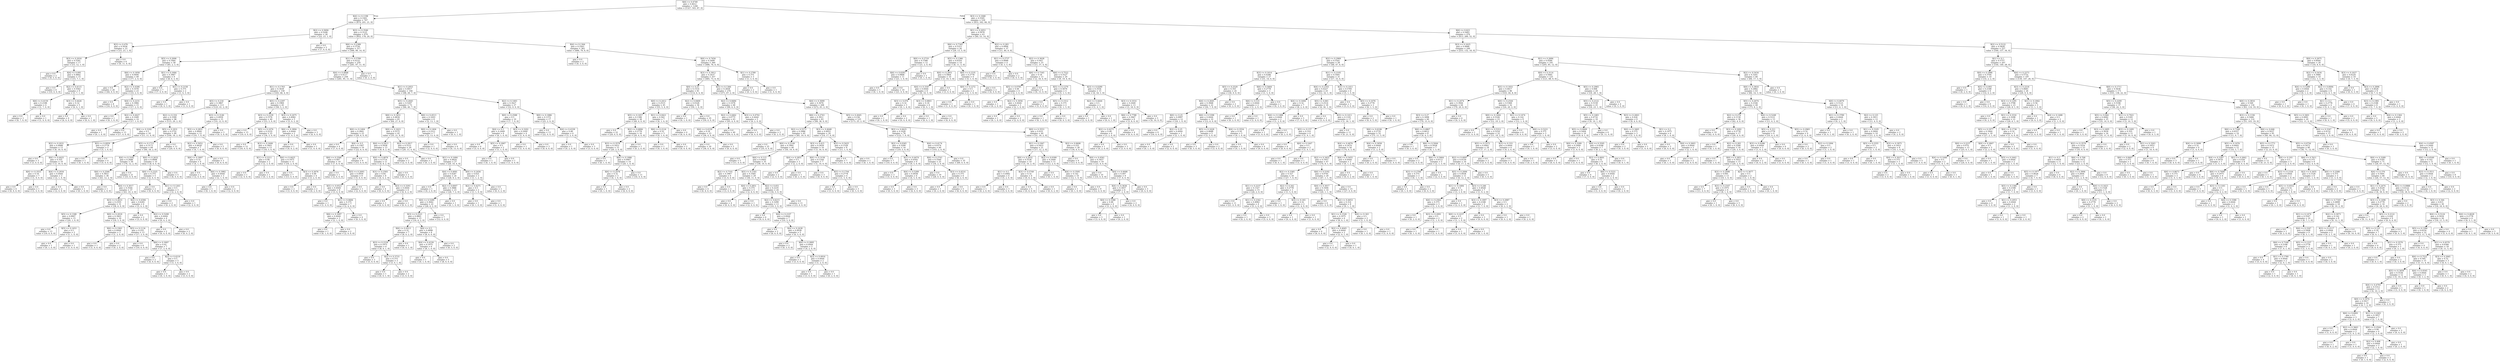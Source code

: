 digraph Tree {
node [shape=box] ;
0 [label="X[6] <= 0.4749\ngini = 0.4612\nsamples = 1246\nvalue = [1327, 543, 87, 0]"] ;
1 [label="X[4] <= 0.1198\ngini = 0.3301\nsamples = 707\nvalue = [874, 201, 21, 0]"] ;
0 -> 1 [labeldistance=2.5, labelangle=45, headlabel="True"] ;
2 [label="X[2] <= 0.5694\ngini = 0.5208\nsamples = 28\nvalue = [22, 23, 1, 0]"] ;
1 -> 2 ;
3 [label="X[3] <= 0.476\ngini = 0.5036\nsamples = 23\nvalue = [15, 23, 1, 0]"] ;
2 -> 3 ;
4 [label="X[3] <= 0.2016\ngini = 0.5281\nsamples = 17\nvalue = [15, 12, 1, 0]"] ;
3 -> 4 ;
5 [label="gini = 0.0\nsamples = 2\nvalue = [0, 5, 0, 0]"] ;
4 -> 5 ;
6 [label="X[4] <= 0.095\ngini = 0.4802\nsamples = 15\nvalue = [15, 7, 1, 0]"] ;
4 -> 6 ;
7 [label="gini = 0.0\nsamples = 6\nvalue = [10, 0, 0, 0]"] ;
6 -> 7 ;
8 [label="X[2] <= 0.4115\ngini = 0.5562\nsamples = 9\nvalue = [5, 7, 1, 0]"] ;
6 -> 8 ;
9 [label="X[6] <= 0.4159\ngini = 0.2188\nsamples = 4\nvalue = [1, 7, 0, 0]"] ;
8 -> 9 ;
10 [label="gini = 0.0\nsamples = 3\nvalue = [0, 7, 0, 0]"] ;
9 -> 10 ;
11 [label="gini = 0.0\nsamples = 1\nvalue = [1, 0, 0, 0]"] ;
9 -> 11 ;
12 [label="X[3] <= 0.4426\ngini = 0.32\nsamples = 5\nvalue = [4, 0, 1, 0]"] ;
8 -> 12 ;
13 [label="gini = 0.0\nsamples = 4\nvalue = [4, 0, 0, 0]"] ;
12 -> 13 ;
14 [label="gini = 0.0\nsamples = 1\nvalue = [0, 0, 1, 0]"] ;
12 -> 14 ;
15 [label="gini = 0.0\nsamples = 6\nvalue = [0, 11, 0, 0]"] ;
3 -> 15 ;
16 [label="gini = 0.0\nsamples = 5\nvalue = [7, 0, 0, 0]"] ;
2 -> 16 ;
17 [label="X[3] <= 0.3546\ngini = 0.3125\nsamples = 679\nvalue = [852, 178, 20, 0]"] ;
1 -> 17 ;
18 [label="X[6] <= 0.2389\ngini = 0.3726\nsamples = 317\nvalue = [366, 99, 14, 0]"] ;
17 -> 18 ;
19 [label="X[5] <= 0.2006\ngini = 0.1064\nsamples = 58\nvalue = [85, 2, 3, 0]"] ;
18 -> 19 ;
20 [label="X[6] <= 0.1858\ngini = 0.0494\nsamples = 49\nvalue = [77, 2, 0, 0]"] ;
19 -> 20 ;
21 [label="gini = 0.0\nsamples = 26\nvalue = [44, 0, 0, 0]"] ;
20 -> 21 ;
22 [label="X[2] <= 0.4306\ngini = 0.1078\nsamples = 23\nvalue = [33, 2, 0, 0]"] ;
20 -> 22 ;
23 [label="gini = 0.0\nsamples = 8\nvalue = [16, 0, 0, 0]"] ;
22 -> 23 ;
24 [label="X[4] <= 0.2231\ngini = 0.1884\nsamples = 15\nvalue = [17, 2, 0, 0]"] ;
22 -> 24 ;
25 [label="gini = 0.0\nsamples = 1\nvalue = [0, 1, 0, 0]"] ;
24 -> 25 ;
26 [label="X[2] <= 0.4427\ngini = 0.1049\nsamples = 14\nvalue = [17, 1, 0, 0]"] ;
24 -> 26 ;
27 [label="gini = 0.0\nsamples = 1\nvalue = [0, 1, 0, 0]"] ;
26 -> 27 ;
28 [label="gini = 0.0\nsamples = 13\nvalue = [17, 0, 0, 0]"] ;
26 -> 28 ;
29 [label="X[1] <= 0.1684\ngini = 0.3967\nsamples = 9\nvalue = [8, 0, 3, 0]"] ;
19 -> 29 ;
30 [label="gini = 0.0\nsamples = 7\nvalue = [7, 0, 0, 0]"] ;
29 -> 30 ;
31 [label="X[1] <= 0.2158\ngini = 0.375\nsamples = 2\nvalue = [1, 0, 3, 0]"] ;
29 -> 31 ;
32 [label="gini = 0.0\nsamples = 1\nvalue = [0, 0, 3, 0]"] ;
31 -> 32 ;
33 [label="gini = 0.0\nsamples = 1\nvalue = [1, 0, 0, 0]"] ;
31 -> 33 ;
34 [label="X[1] <= 0.5789\ngini = 0.4152\nsamples = 259\nvalue = [281, 97, 11, 0]"] ;
18 -> 34 ;
35 [label="X[4] <= 0.4008\ngini = 0.4117\nsamples = 258\nvalue = [281, 95, 11, 0]"] ;
34 -> 35 ;
36 [label="X[1] <= 0.1763\ngini = 0.3439\nsamples = 158\nvalue = [183, 46, 4, 0]"] ;
35 -> 36 ;
37 [label="X[5] <= 0.218\ngini = 0.3867\nsamples = 113\nvalue = [125, 41, 2, 0]"] ;
36 -> 37 ;
38 [label="X[2] <= 0.316\ngini = 0.3399\nsamples = 98\nvalue = [115, 29, 2, 0]"] ;
37 -> 38 ;
39 [label="X[4] <= 0.3182\ngini = 0.5\nsamples = 18\nvalue = [11, 11, 0, 0]"] ;
38 -> 39 ;
40 [label="X[2] <= 0.2031\ngini = 0.4688\nsamples = 13\nvalue = [6, 10, 0, 0]"] ;
39 -> 40 ;
41 [label="gini = 0.0\nsamples = 3\nvalue = [3, 0, 0, 0]"] ;
40 -> 41 ;
42 [label="X[6] <= 0.4425\ngini = 0.355\nsamples = 10\nvalue = [3, 10, 0, 0]"] ;
40 -> 42 ;
43 [label="X[0] <= 0.3553\ngini = 0.18\nsamples = 7\nvalue = [1, 9, 0, 0]"] ;
42 -> 43 ;
44 [label="gini = 0.0\nsamples = 6\nvalue = [0, 9, 0, 0]"] ;
43 -> 44 ;
45 [label="gini = 0.0\nsamples = 1\nvalue = [1, 0, 0, 0]"] ;
43 -> 45 ;
46 [label="X[4] <= 0.2934\ngini = 0.4444\nsamples = 3\nvalue = [2, 1, 0, 0]"] ;
42 -> 46 ;
47 [label="gini = 0.0\nsamples = 2\nvalue = [2, 0, 0, 0]"] ;
46 -> 47 ;
48 [label="gini = 0.0\nsamples = 1\nvalue = [0, 1, 0, 0]"] ;
46 -> 48 ;
49 [label="X[5] <= 0.0959\ngini = 0.2778\nsamples = 5\nvalue = [5, 1, 0, 0]"] ;
39 -> 49 ;
50 [label="gini = 0.0\nsamples = 1\nvalue = [0, 1, 0, 0]"] ;
49 -> 50 ;
51 [label="gini = 0.0\nsamples = 4\nvalue = [5, 0, 0, 0]"] ;
49 -> 51 ;
52 [label="X[5] <= 0.1831\ngini = 0.2752\nsamples = 80\nvalue = [104, 18, 2, 0]"] ;
38 -> 52 ;
53 [label="X[5] <= 0.1715\ngini = 0.3173\nsamples = 69\nvalue = [84, 18, 2, 0]"] ;
52 -> 53 ;
54 [label="X[4] <= 0.3182\ngini = 0.2686\nsamples = 59\nvalue = [76, 12, 2, 0]"] ;
53 -> 54 ;
55 [label="X[6] <= 0.2566\ngini = 0.3853\nsamples = 38\nvalue = [43, 12, 2, 0]"] ;
54 -> 55 ;
56 [label="gini = 0.0\nsamples = 1\nvalue = [0, 2, 0, 0]"] ;
55 -> 56 ;
57 [label="X[4] <= 0.3017\ngini = 0.3544\nsamples = 37\nvalue = [43, 10, 2, 0]"] ;
55 -> 57 ;
58 [label="X[3] <= 0.2633\ngini = 0.2355\nsamples = 31\nvalue = [38, 6, 0, 0]"] ;
57 -> 58 ;
59 [label="X[5] <= 0.1308\ngini = 0.0907\nsamples = 15\nvalue = [20, 1, 0, 0]"] ;
58 -> 59 ;
60 [label="gini = 0.0\nsamples = 13\nvalue = [19, 0, 0, 0]"] ;
59 -> 60 ;
61 [label="X[5] <= 0.1453\ngini = 0.5\nsamples = 2\nvalue = [1, 1, 0, 0]"] ;
59 -> 61 ;
62 [label="gini = 0.0\nsamples = 1\nvalue = [0, 1, 0, 0]"] ;
61 -> 62 ;
63 [label="gini = 0.0\nsamples = 1\nvalue = [1, 0, 0, 0]"] ;
61 -> 63 ;
64 [label="X[0] <= 0.2018\ngini = 0.3403\nsamples = 16\nvalue = [18, 5, 0, 0]"] ;
58 -> 64 ;
65 [label="X[6] <= 0.3363\ngini = 0.4444\nsamples = 3\nvalue = [1, 2, 0, 0]"] ;
64 -> 65 ;
66 [label="gini = 0.0\nsamples = 1\nvalue = [1, 0, 0, 0]"] ;
65 -> 66 ;
67 [label="gini = 0.0\nsamples = 2\nvalue = [0, 2, 0, 0]"] ;
65 -> 67 ;
68 [label="X[5] <= 0.1134\ngini = 0.255\nsamples = 13\nvalue = [17, 3, 0, 0]"] ;
64 -> 68 ;
69 [label="gini = 0.0\nsamples = 6\nvalue = [10, 0, 0, 0]"] ;
68 -> 69 ;
70 [label="X[6] <= 0.3097\ngini = 0.42\nsamples = 7\nvalue = [7, 3, 0, 0]"] ;
68 -> 70 ;
71 [label="gini = 0.0\nsamples = 2\nvalue = [4, 0, 0, 0]"] ;
70 -> 71 ;
72 [label="X[2] <= 0.4219\ngini = 0.5\nsamples = 5\nvalue = [3, 3, 0, 0]"] ;
70 -> 72 ;
73 [label="gini = 0.0\nsamples = 3\nvalue = [0, 3, 0, 0]"] ;
72 -> 73 ;
74 [label="gini = 0.0\nsamples = 2\nvalue = [3, 0, 0, 0]"] ;
72 -> 74 ;
75 [label="X[2] <= 0.4306\ngini = 0.6281\nsamples = 6\nvalue = [5, 4, 2, 0]"] ;
57 -> 75 ;
76 [label="gini = 0.0\nsamples = 2\nvalue = [5, 0, 0, 0]"] ;
75 -> 76 ;
77 [label="X[2] <= 0.5208\ngini = 0.4444\nsamples = 4\nvalue = [0, 4, 2, 0]"] ;
75 -> 77 ;
78 [label="gini = 0.0\nsamples = 2\nvalue = [0, 4, 0, 0]"] ;
77 -> 78 ;
79 [label="gini = 0.0\nsamples = 2\nvalue = [0, 0, 2, 0]"] ;
77 -> 79 ;
80 [label="gini = 0.0\nsamples = 21\nvalue = [33, 0, 0, 0]"] ;
54 -> 80 ;
81 [label="X[0] <= 0.2632\ngini = 0.4898\nsamples = 10\nvalue = [8, 6, 0, 0]"] ;
53 -> 81 ;
82 [label="X[0] <= 0.2325\ngini = 0.375\nsamples = 5\nvalue = [2, 6, 0, 0]"] ;
81 -> 82 ;
83 [label="gini = 0.0\nsamples = 2\nvalue = [0, 4, 0, 0]"] ;
82 -> 83 ;
84 [label="X[1] <= 0.1263\ngini = 0.5\nsamples = 3\nvalue = [2, 2, 0, 0]"] ;
82 -> 84 ;
85 [label="gini = 0.0\nsamples = 2\nvalue = [0, 2, 0, 0]"] ;
84 -> 85 ;
86 [label="gini = 0.0\nsamples = 1\nvalue = [2, 0, 0, 0]"] ;
84 -> 86 ;
87 [label="gini = 0.0\nsamples = 5\nvalue = [6, 0, 0, 0]"] ;
81 -> 87 ;
88 [label="gini = 0.0\nsamples = 11\nvalue = [20, 0, 0, 0]"] ;
52 -> 88 ;
89 [label="X[3] <= 0.3146\ngini = 0.4959\nsamples = 15\nvalue = [10, 12, 0, 0]"] ;
37 -> 89 ;
90 [label="X[3] <= 0.2831\ngini = 0.4844\nsamples = 12\nvalue = [10, 7, 0, 0]"] ;
89 -> 90 ;
91 [label="X[2] <= 0.5052\ngini = 0.4628\nsamples = 7\nvalue = [4, 7, 0, 0]"] ;
90 -> 91 ;
92 [label="X[6] <= 0.3097\ngini = 0.32\nsamples = 4\nvalue = [4, 1, 0, 0]"] ;
91 -> 92 ;
93 [label="gini = 0.0\nsamples = 1\nvalue = [2, 0, 0, 0]"] ;
92 -> 93 ;
94 [label="X[6] <= 0.3982\ngini = 0.4444\nsamples = 3\nvalue = [2, 1, 0, 0]"] ;
92 -> 94 ;
95 [label="gini = 0.0\nsamples = 1\nvalue = [0, 1, 0, 0]"] ;
94 -> 95 ;
96 [label="gini = 0.0\nsamples = 2\nvalue = [2, 0, 0, 0]"] ;
94 -> 96 ;
97 [label="gini = 0.0\nsamples = 3\nvalue = [0, 6, 0, 0]"] ;
91 -> 97 ;
98 [label="gini = 0.0\nsamples = 5\nvalue = [6, 0, 0, 0]"] ;
90 -> 98 ;
99 [label="gini = 0.0\nsamples = 3\nvalue = [0, 5, 0, 0]"] ;
89 -> 99 ;
100 [label="X[5] <= 0.2297\ngini = 0.1969\nsamples = 45\nvalue = [58, 5, 2, 0]"] ;
36 -> 100 ;
101 [label="X[3] <= 0.2339\ngini = 0.1576\nsamples = 40\nvalue = [53, 5, 0, 0]"] ;
100 -> 101 ;
102 [label="gini = 0.0\nsamples = 15\nvalue = [19, 0, 0, 0]"] ;
101 -> 102 ;
103 [label="X[5] <= 0.1076\ngini = 0.2235\nsamples = 25\nvalue = [34, 5, 0, 0]"] ;
101 -> 103 ;
104 [label="gini = 0.0\nsamples = 12\nvalue = [16, 0, 0, 0]"] ;
103 -> 104 ;
105 [label="X[3] <= 0.2408\ngini = 0.3403\nsamples = 13\nvalue = [18, 5, 0, 0]"] ;
103 -> 105 ;
106 [label="X[1] <= 0.2211\ngini = 0.48\nsamples = 2\nvalue = [2, 3, 0, 0]"] ;
105 -> 106 ;
107 [label="gini = 0.0\nsamples = 1\nvalue = [2, 0, 0, 0]"] ;
106 -> 107 ;
108 [label="gini = 0.0\nsamples = 1\nvalue = [0, 3, 0, 0]"] ;
106 -> 108 ;
109 [label="X[6] <= 0.4425\ngini = 0.1975\nsamples = 11\nvalue = [16, 2, 0, 0]"] ;
105 -> 109 ;
110 [label="gini = 0.0\nsamples = 7\nvalue = [13, 0, 0, 0]"] ;
109 -> 110 ;
111 [label="X[3] <= 0.2676\ngini = 0.48\nsamples = 4\nvalue = [3, 2, 0, 0]"] ;
109 -> 111 ;
112 [label="gini = 0.0\nsamples = 2\nvalue = [3, 0, 0, 0]"] ;
111 -> 112 ;
113 [label="gini = 0.0\nsamples = 2\nvalue = [0, 2, 0, 0]"] ;
111 -> 113 ;
114 [label="X[3] <= 0.2475\ngini = 0.4082\nsamples = 5\nvalue = [5, 0, 2, 0]"] ;
100 -> 114 ;
115 [label="X[6] <= 0.3894\ngini = 0.4444\nsamples = 2\nvalue = [1, 0, 2, 0]"] ;
114 -> 115 ;
116 [label="gini = 0.0\nsamples = 1\nvalue = [0, 0, 2, 0]"] ;
115 -> 116 ;
117 [label="gini = 0.0\nsamples = 1\nvalue = [1, 0, 0, 0]"] ;
115 -> 117 ;
118 [label="gini = 0.0\nsamples = 3\nvalue = [4, 0, 0, 0]"] ;
114 -> 118 ;
119 [label="X[1] <= 0.2053\ngini = 0.4917\nsamples = 100\nvalue = [98, 49, 7, 0]"] ;
35 -> 119 ;
120 [label="X[5] <= 0.2645\ngini = 0.5297\nsamples = 73\nvalue = [66, 40, 7, 0]"] ;
119 -> 120 ;
121 [label="X[6] <= 0.3451\ngini = 0.4834\nsamples = 65\nvalue = [64, 27, 6, 0]"] ;
120 -> 121 ;
122 [label="X[0] <= 0.1404\ngini = 0.2841\nsamples = 23\nvalue = [29, 6, 0, 0]"] ;
121 -> 122 ;
123 [label="gini = 0.0\nsamples = 4\nvalue = [7, 0, 0, 0]"] ;
122 -> 123 ;
124 [label="X[4] <= 0.5\ngini = 0.3367\nsamples = 19\nvalue = [22, 6, 0, 0]"] ;
122 -> 124 ;
125 [label="X[6] <= 0.2566\ngini = 0.497\nsamples = 10\nvalue = [7, 6, 0, 0]"] ;
124 -> 125 ;
126 [label="gini = 0.0\nsamples = 1\nvalue = [2, 0, 0, 0]"] ;
125 -> 126 ;
127 [label="X[5] <= 0.2093\ngini = 0.4959\nsamples = 9\nvalue = [5, 6, 0, 0]"] ;
125 -> 127 ;
128 [label="X[5] <= 0.0523\ngini = 0.4444\nsamples = 8\nvalue = [3, 6, 0, 0]"] ;
127 -> 128 ;
129 [label="gini = 0.0\nsamples = 1\nvalue = [1, 0, 0, 0]"] ;
128 -> 129 ;
130 [label="X[1] <= 0.0684\ngini = 0.375\nsamples = 7\nvalue = [2, 6, 0, 0]"] ;
128 -> 130 ;
131 [label="X[6] <= 0.3097\ngini = 0.4444\nsamples = 3\nvalue = [2, 1, 0, 0]"] ;
130 -> 131 ;
132 [label="gini = 0.0\nsamples = 1\nvalue = [0, 1, 0, 0]"] ;
131 -> 132 ;
133 [label="gini = 0.0\nsamples = 2\nvalue = [2, 0, 0, 0]"] ;
131 -> 133 ;
134 [label="gini = 0.0\nsamples = 4\nvalue = [0, 5, 0, 0]"] ;
130 -> 134 ;
135 [label="gini = 0.0\nsamples = 1\nvalue = [2, 0, 0, 0]"] ;
127 -> 135 ;
136 [label="gini = 0.0\nsamples = 9\nvalue = [15, 0, 0, 0]"] ;
124 -> 136 ;
137 [label="X[0] <= 0.1623\ngini = 0.5572\nsamples = 42\nvalue = [35, 21, 6, 0]"] ;
121 -> 137 ;
138 [label="X[4] <= 0.5413\ngini = 0.5938\nsamples = 13\nvalue = [6, 8, 2, 0]"] ;
137 -> 138 ;
139 [label="X[4] <= 0.4876\ngini = 0.5714\nsamples = 11\nvalue = [4, 8, 2, 0]"] ;
138 -> 139 ;
140 [label="X[3] <= 0.2583\ngini = 0.64\nsamples = 8\nvalue = [4, 4, 2, 0]"] ;
139 -> 140 ;
141 [label="gini = 0.0\nsamples = 4\nvalue = [0, 4, 0, 0]"] ;
140 -> 141 ;
142 [label="X[3] <= 0.3293\ngini = 0.4444\nsamples = 4\nvalue = [4, 0, 2, 0]"] ;
140 -> 142 ;
143 [label="gini = 0.0\nsamples = 3\nvalue = [4, 0, 0, 0]"] ;
142 -> 143 ;
144 [label="gini = 0.0\nsamples = 1\nvalue = [0, 0, 2, 0]"] ;
142 -> 144 ;
145 [label="gini = 0.0\nsamples = 3\nvalue = [0, 4, 0, 0]"] ;
139 -> 145 ;
146 [label="gini = 0.0\nsamples = 2\nvalue = [2, 0, 0, 0]"] ;
138 -> 146 ;
147 [label="X[2] <= 0.2917\ngini = 0.5151\nsamples = 29\nvalue = [29, 13, 4, 0]"] ;
137 -> 147 ;
148 [label="gini = 0.0\nsamples = 2\nvalue = [0, 3, 0, 0]"] ;
147 -> 148 ;
149 [label="X[1] <= 0.1684\ngini = 0.4824\nsamples = 27\nvalue = [29, 10, 4, 0]"] ;
147 -> 149 ;
150 [label="X[4] <= 0.4091\ngini = 0.4287\nsamples = 24\nvalue = [28, 9, 2, 0]"] ;
149 -> 150 ;
151 [label="gini = 0.0\nsamples = 1\nvalue = [0, 2, 0, 0]"] ;
150 -> 151 ;
152 [label="X[2] <= 0.6007\ngini = 0.3886\nsamples = 23\nvalue = [28, 7, 2, 0]"] ;
150 -> 152 ;
153 [label="X[4] <= 0.5289\ngini = 0.3642\nsamples = 22\nvalue = [28, 6, 2, 0]"] ;
152 -> 153 ;
154 [label="X[3] <= 0.2521\ngini = 0.4861\nsamples = 15\nvalue = [16, 6, 2, 0]"] ;
153 -> 154 ;
155 [label="X[6] <= 0.4513\ngini = 0.32\nsamples = 7\nvalue = [8, 0, 2, 0]"] ;
154 -> 155 ;
156 [label="X[3] <= 0.2339\ngini = 0.1975\nsamples = 6\nvalue = [8, 0, 1, 0]"] ;
155 -> 156 ;
157 [label="gini = 0.0\nsamples = 3\nvalue = [5, 0, 0, 0]"] ;
156 -> 157 ;
158 [label="X[2] <= 0.3733\ngini = 0.375\nsamples = 3\nvalue = [3, 0, 1, 0]"] ;
156 -> 158 ;
159 [label="gini = 0.0\nsamples = 1\nvalue = [0, 0, 1, 0]"] ;
158 -> 159 ;
160 [label="gini = 0.0\nsamples = 2\nvalue = [3, 0, 0, 0]"] ;
158 -> 160 ;
161 [label="gini = 0.0\nsamples = 1\nvalue = [0, 0, 1, 0]"] ;
155 -> 161 ;
162 [label="X[4] <= 0.5\ngini = 0.4898\nsamples = 8\nvalue = [8, 6, 0, 0]"] ;
154 -> 162 ;
163 [label="X[4] <= 0.4339\ngini = 0.1975\nsamples = 6\nvalue = [8, 1, 0, 0]"] ;
162 -> 163 ;
164 [label="gini = 0.0\nsamples = 1\nvalue = [0, 1, 0, 0]"] ;
163 -> 164 ;
165 [label="gini = 0.0\nsamples = 5\nvalue = [8, 0, 0, 0]"] ;
163 -> 165 ;
166 [label="gini = 0.0\nsamples = 2\nvalue = [0, 5, 0, 0]"] ;
162 -> 166 ;
167 [label="gini = 0.0\nsamples = 7\nvalue = [12, 0, 0, 0]"] ;
153 -> 167 ;
168 [label="gini = 0.0\nsamples = 1\nvalue = [0, 1, 0, 0]"] ;
152 -> 168 ;
169 [label="X[0] <= 0.2456\ngini = 0.625\nsamples = 3\nvalue = [1, 1, 2, 0]"] ;
149 -> 169 ;
170 [label="X[2] <= 0.4271\ngini = 0.5\nsamples = 2\nvalue = [1, 1, 0, 0]"] ;
169 -> 170 ;
171 [label="gini = 0.0\nsamples = 1\nvalue = [0, 1, 0, 0]"] ;
170 -> 171 ;
172 [label="gini = 0.0\nsamples = 1\nvalue = [1, 0, 0, 0]"] ;
170 -> 172 ;
173 [label="gini = 0.0\nsamples = 1\nvalue = [0, 0, 2, 0]"] ;
169 -> 173 ;
174 [label="X[6] <= 0.4513\ngini = 0.3203\nsamples = 8\nvalue = [2, 13, 1, 0]"] ;
120 -> 174 ;
175 [label="X[0] <= 0.1404\ngini = 0.2311\nsamples = 7\nvalue = [2, 13, 0, 0]"] ;
174 -> 175 ;
176 [label="gini = 0.0\nsamples = 1\nvalue = [2, 0, 0, 0]"] ;
175 -> 176 ;
177 [label="gini = 0.0\nsamples = 6\nvalue = [0, 13, 0, 0]"] ;
175 -> 177 ;
178 [label="gini = 0.0\nsamples = 1\nvalue = [0, 0, 1, 0]"] ;
174 -> 178 ;
179 [label="X[2] <= 0.1493\ngini = 0.3427\nsamples = 27\nvalue = [32, 9, 0, 0]"] ;
119 -> 179 ;
180 [label="X[0] <= 0.2588\ngini = 0.5\nsamples = 10\nvalue = [7, 7, 0, 0]"] ;
179 -> 180 ;
181 [label="X[4] <= 0.5\ngini = 0.2449\nsamples = 6\nvalue = [6, 1, 0, 0]"] ;
180 -> 181 ;
182 [label="gini = 0.0\nsamples = 4\nvalue = [5, 0, 0, 0]"] ;
181 -> 182 ;
183 [label="X[5] <= 0.2907\ngini = 0.5\nsamples = 2\nvalue = [1, 1, 0, 0]"] ;
181 -> 183 ;
184 [label="gini = 0.0\nsamples = 1\nvalue = [0, 1, 0, 0]"] ;
183 -> 184 ;
185 [label="gini = 0.0\nsamples = 1\nvalue = [1, 0, 0, 0]"] ;
183 -> 185 ;
186 [label="X[3] <= 0.3202\ngini = 0.2449\nsamples = 4\nvalue = [1, 6, 0, 0]"] ;
180 -> 186 ;
187 [label="gini = 0.0\nsamples = 1\nvalue = [1, 0, 0, 0]"] ;
186 -> 187 ;
188 [label="gini = 0.0\nsamples = 3\nvalue = [0, 6, 0, 0]"] ;
186 -> 188 ;
189 [label="X[0] <= 0.1886\ngini = 0.1372\nsamples = 17\nvalue = [25, 2, 0, 0]"] ;
179 -> 189 ;
190 [label="gini = 0.0\nsamples = 13\nvalue = [22, 0, 0, 0]"] ;
189 -> 190 ;
191 [label="X[4] <= 0.4339\ngini = 0.48\nsamples = 4\nvalue = [3, 2, 0, 0]"] ;
189 -> 191 ;
192 [label="gini = 0.0\nsamples = 1\nvalue = [0, 2, 0, 0]"] ;
191 -> 192 ;
193 [label="gini = 0.0\nsamples = 3\nvalue = [3, 0, 0, 0]"] ;
191 -> 193 ;
194 [label="gini = 0.0\nsamples = 1\nvalue = [0, 2, 0, 0]"] ;
34 -> 194 ;
195 [label="X[4] <= 0.1364\ngini = 0.2563\nsamples = 362\nvalue = [486, 79, 6, 0]"] ;
17 -> 195 ;
196 [label="gini = 0.0\nsamples = 2\nvalue = [0, 3, 0, 0]"] ;
195 -> 196 ;
197 [label="X[0] <= 0.7456\ngini = 0.2499\nsamples = 360\nvalue = [486, 76, 6, 0]"] ;
195 -> 197 ;
198 [label="X[3] <= 0.3912\ngini = 0.2437\nsamples = 357\nvalue = [485, 73, 6, 0]"] ;
197 -> 198 ;
199 [label="X[0] <= 0.25\ngini = 0.1514\nsamples = 81\nvalue = [114, 6, 4, 0]"] ;
198 -> 199 ;
200 [label="X[0] <= 0.2412\ngini = 0.2515\nsamples = 45\nvalue = [55, 5, 4, 0]"] ;
199 -> 200 ;
201 [label="X[5] <= 0.1657\ngini = 0.1396\nsamples = 38\nvalue = [49, 4, 0, 0]"] ;
200 -> 201 ;
202 [label="gini = 0.0\nsamples = 22\nvalue = [29, 0, 0, 0]"] ;
201 -> 202 ;
203 [label="X[2] <= 0.6806\ngini = 0.2778\nsamples = 16\nvalue = [20, 4, 0, 0]"] ;
201 -> 203 ;
204 [label="X[3] <= 0.3578\ngini = 0.1653\nsamples = 15\nvalue = [20, 2, 0, 0]"] ;
203 -> 204 ;
205 [label="gini = 0.0\nsamples = 1\nvalue = [0, 1, 0, 0]"] ;
204 -> 205 ;
206 [label="X[0] <= 0.1886\ngini = 0.0907\nsamples = 14\nvalue = [20, 1, 0, 0]"] ;
204 -> 206 ;
207 [label="X[6] <= 0.2478\ngini = 0.32\nsamples = 3\nvalue = [4, 1, 0, 0]"] ;
206 -> 207 ;
208 [label="gini = 0.0\nsamples = 1\nvalue = [0, 1, 0, 0]"] ;
207 -> 208 ;
209 [label="gini = 0.0\nsamples = 2\nvalue = [4, 0, 0, 0]"] ;
207 -> 209 ;
210 [label="gini = 0.0\nsamples = 11\nvalue = [16, 0, 0, 0]"] ;
206 -> 210 ;
211 [label="gini = 0.0\nsamples = 1\nvalue = [0, 2, 0, 0]"] ;
203 -> 211 ;
212 [label="X[1] <= 0.0421\ngini = 0.562\nsamples = 7\nvalue = [6, 1, 4, 0]"] ;
200 -> 212 ;
213 [label="X[6] <= 0.2124\ngini = 0.32\nsamples = 3\nvalue = [0, 1, 4, 0]"] ;
212 -> 213 ;
214 [label="gini = 0.0\nsamples = 1\nvalue = [0, 1, 0, 0]"] ;
213 -> 214 ;
215 [label="gini = 0.0\nsamples = 2\nvalue = [0, 0, 4, 0]"] ;
213 -> 215 ;
216 [label="gini = 0.0\nsamples = 4\nvalue = [6, 0, 0, 0]"] ;
212 -> 216 ;
217 [label="X[2] <= 0.0469\ngini = 0.0328\nsamples = 36\nvalue = [59, 1, 0, 0]"] ;
199 -> 217 ;
218 [label="gini = 0.0\nsamples = 1\nvalue = [0, 1, 0, 0]"] ;
217 -> 218 ;
219 [label="gini = 0.0\nsamples = 35\nvalue = [59, 0, 0, 0]"] ;
217 -> 219 ;
220 [label="X[5] <= 0.1366\ngini = 0.2658\nsamples = 276\nvalue = [371, 67, 2, 0]"] ;
198 -> 220 ;
221 [label="X[2] <= 0.6684\ngini = 0.1078\nsamples = 68\nvalue = [99, 6, 0, 0]"] ;
220 -> 221 ;
222 [label="X[2] <= 0.4462\ngini = 0.0775\nsamples = 63\nvalue = [95, 4, 0, 0]"] ;
221 -> 222 ;
223 [label="X[4] <= 0.4339\ngini = 0.18\nsamples = 23\nvalue = [36, 4, 0, 0]"] ;
222 -> 223 ;
224 [label="gini = 0.0\nsamples = 20\nvalue = [36, 0, 0, 0]"] ;
223 -> 224 ;
225 [label="gini = 0.0\nsamples = 3\nvalue = [0, 4, 0, 0]"] ;
223 -> 225 ;
226 [label="gini = 0.0\nsamples = 40\nvalue = [59, 0, 0, 0]"] ;
222 -> 226 ;
227 [label="X[3] <= 0.4702\ngini = 0.4444\nsamples = 5\nvalue = [4, 2, 0, 0]"] ;
221 -> 227 ;
228 [label="gini = 0.0\nsamples = 3\nvalue = [4, 0, 0, 0]"] ;
227 -> 228 ;
229 [label="gini = 0.0\nsamples = 2\nvalue = [0, 2, 0, 0]"] ;
227 -> 229 ;
230 [label="X[4] <= 0.3099\ngini = 0.3076\nsamples = 208\nvalue = [272, 61, 2, 0]"] ;
220 -> 230 ;
231 [label="X[6] <= 0.2743\ngini = 0.3911\nsamples = 83\nvalue = [99, 36, 0, 0]"] ;
230 -> 231 ;
232 [label="X[2] <= 0.5573\ngini = 0.2986\nsamples = 65\nvalue = [85, 19, 0, 0]"] ;
231 -> 232 ;
233 [label="gini = 0.0\nsamples = 25\nvalue = [35, 0, 0, 0]"] ;
232 -> 233 ;
234 [label="X[0] <= 0.2149\ngini = 0.3991\nsamples = 40\nvalue = [50, 19, 0, 0]"] ;
232 -> 234 ;
235 [label="gini = 0.0\nsamples = 5\nvalue = [11, 0, 0, 0]"] ;
234 -> 235 ;
236 [label="X[6] <= 0.115\ngini = 0.4405\nsamples = 35\nvalue = [39, 19, 0, 0]"] ;
234 -> 236 ;
237 [label="X[2] <= 0.7101\ngini = 0.3967\nsamples = 6\nvalue = [3, 8, 0, 0]"] ;
236 -> 237 ;
238 [label="gini = 0.0\nsamples = 4\nvalue = [0, 8, 0, 0]"] ;
237 -> 238 ;
239 [label="gini = 0.0\nsamples = 2\nvalue = [3, 0, 0, 0]"] ;
237 -> 239 ;
240 [label="X[5] <= 0.1541\ngini = 0.3585\nsamples = 29\nvalue = [36, 11, 0, 0]"] ;
236 -> 240 ;
241 [label="X[4] <= 0.2851\ngini = 0.375\nsamples = 5\nvalue = [2, 6, 0, 0]"] ;
240 -> 241 ;
242 [label="gini = 0.0\nsamples = 4\nvalue = [0, 6, 0, 0]"] ;
241 -> 242 ;
243 [label="gini = 0.0\nsamples = 1\nvalue = [2, 0, 0, 0]"] ;
241 -> 243 ;
244 [label="X[2] <= 0.651\ngini = 0.2235\nsamples = 24\nvalue = [34, 5, 0, 0]"] ;
240 -> 244 ;
245 [label="X[2] <= 0.6215\ngini = 0.3299\nsamples = 13\nvalue = [19, 5, 0, 0]"] ;
244 -> 245 ;
246 [label="gini = 0.0\nsamples = 6\nvalue = [9, 0, 0, 0]"] ;
245 -> 246 ;
247 [label="X[4] <= 0.2107\ngini = 0.4444\nsamples = 7\nvalue = [10, 5, 0, 0]"] ;
245 -> 247 ;
248 [label="gini = 0.0\nsamples = 2\nvalue = [6, 0, 0, 0]"] ;
247 -> 248 ;
249 [label="X[4] <= 0.2438\ngini = 0.4938\nsamples = 5\nvalue = [4, 5, 0, 0]"] ;
247 -> 249 ;
250 [label="gini = 0.0\nsamples = 2\nvalue = [0, 3, 0, 0]"] ;
249 -> 250 ;
251 [label="X[0] <= 0.2895\ngini = 0.4444\nsamples = 3\nvalue = [4, 2, 0, 0]"] ;
249 -> 251 ;
252 [label="gini = 0.0\nsamples = 1\nvalue = [3, 0, 0, 0]"] ;
251 -> 252 ;
253 [label="X[3] <= 0.4916\ngini = 0.4444\nsamples = 2\nvalue = [1, 2, 0, 0]"] ;
251 -> 253 ;
254 [label="gini = 0.0\nsamples = 1\nvalue = [1, 0, 0, 0]"] ;
253 -> 254 ;
255 [label="gini = 0.0\nsamples = 1\nvalue = [0, 2, 0, 0]"] ;
253 -> 255 ;
256 [label="gini = 0.0\nsamples = 11\nvalue = [15, 0, 0, 0]"] ;
244 -> 256 ;
257 [label="X[3] <= 0.4648\ngini = 0.4953\nsamples = 18\nvalue = [14, 17, 0, 0]"] ;
231 -> 257 ;
258 [label="X[3] <= 0.415\ngini = 0.2659\nsamples = 10\nvalue = [3, 16, 0, 0]"] ;
257 -> 258 ;
259 [label="X[4] <= 0.2851\ngini = 0.5\nsamples = 3\nvalue = [2, 2, 0, 0]"] ;
258 -> 259 ;
260 [label="gini = 0.0\nsamples = 2\nvalue = [2, 0, 0, 0]"] ;
259 -> 260 ;
261 [label="gini = 0.0\nsamples = 1\nvalue = [0, 2, 0, 0]"] ;
259 -> 261 ;
262 [label="X[0] <= 0.3158\ngini = 0.1244\nsamples = 7\nvalue = [1, 14, 0, 0]"] ;
258 -> 262 ;
263 [label="gini = 0.0\nsamples = 3\nvalue = [0, 9, 0, 0]"] ;
262 -> 263 ;
264 [label="X[5] <= 0.1744\ngini = 0.2778\nsamples = 4\nvalue = [1, 5, 0, 0]"] ;
262 -> 264 ;
265 [label="gini = 0.0\nsamples = 1\nvalue = [1, 0, 0, 0]"] ;
264 -> 265 ;
266 [label="gini = 0.0\nsamples = 3\nvalue = [0, 5, 0, 0]"] ;
264 -> 266 ;
267 [label="X[3] <= 0.5425\ngini = 0.1528\nsamples = 8\nvalue = [11, 1, 0, 0]"] ;
257 -> 267 ;
268 [label="gini = 0.0\nsamples = 7\nvalue = [11, 0, 0, 0]"] ;
267 -> 268 ;
269 [label="gini = 0.0\nsamples = 1\nvalue = [0, 1, 0, 0]"] ;
267 -> 269 ;
270 [label="X[5] <= 0.2645\ngini = 0.236\nsamples = 125\nvalue = [173, 25, 2, 0]"] ;
230 -> 270 ;
271 [label="X[2] <= 0.0625\ngini = 0.1026\nsamples = 76\nvalue = [122, 7, 0, 0]"] ;
270 -> 271 ;
272 [label="X[2] <= 0.0365\ngini = 0.3299\nsamples = 16\nvalue = [19, 5, 0, 0]"] ;
271 -> 272 ;
273 [label="gini = 0.0\nsamples = 7\nvalue = [10, 0, 0, 0]"] ;
272 -> 273 ;
274 [label="X[1] <= 0.4474\ngini = 0.4592\nsamples = 9\nvalue = [9, 5, 0, 0]"] ;
272 -> 274 ;
275 [label="gini = 0.0\nsamples = 3\nvalue = [5, 0, 0, 0]"] ;
274 -> 275 ;
276 [label="X[4] <= 0.5289\ngini = 0.4938\nsamples = 6\nvalue = [4, 5, 0, 0]"] ;
274 -> 276 ;
277 [label="gini = 0.0\nsamples = 3\nvalue = [0, 5, 0, 0]"] ;
276 -> 277 ;
278 [label="gini = 0.0\nsamples = 3\nvalue = [4, 0, 0, 0]"] ;
276 -> 278 ;
279 [label="X[4] <= 0.4174\ngini = 0.0374\nsamples = 60\nvalue = [103, 2, 0, 0]"] ;
271 -> 279 ;
280 [label="X[6] <= 0.2743\ngini = 0.1049\nsamples = 25\nvalue = [34, 2, 0, 0]"] ;
279 -> 280 ;
281 [label="gini = 0.0\nsamples = 19\nvalue = [28, 0, 0, 0]"] ;
280 -> 281 ;
282 [label="X[3] <= 0.4514\ngini = 0.375\nsamples = 6\nvalue = [6, 2, 0, 0]"] ;
280 -> 282 ;
283 [label="gini = 0.0\nsamples = 1\nvalue = [0, 2, 0, 0]"] ;
282 -> 283 ;
284 [label="gini = 0.0\nsamples = 5\nvalue = [6, 0, 0, 0]"] ;
282 -> 284 ;
285 [label="gini = 0.0\nsamples = 35\nvalue = [69, 0, 0, 0]"] ;
279 -> 285 ;
286 [label="X[0] <= 0.3553\ngini = 0.419\nsamples = 49\nvalue = [51, 18, 2, 0]"] ;
270 -> 286 ;
287 [label="X[1] <= 0.1947\ngini = 0.5453\nsamples = 21\nvalue = [17, 12, 2, 0]"] ;
286 -> 287 ;
288 [label="X[0] <= 0.2632\ngini = 0.5536\nsamples = 10\nvalue = [5, 10, 2, 0]"] ;
287 -> 288 ;
289 [label="X[1] <= 0.1\ngini = 0.4082\nsamples = 4\nvalue = [5, 2, 0, 0]"] ;
288 -> 289 ;
290 [label="gini = 0.0\nsamples = 1\nvalue = [0, 2, 0, 0]"] ;
289 -> 290 ;
291 [label="gini = 0.0\nsamples = 3\nvalue = [5, 0, 0, 0]"] ;
289 -> 291 ;
292 [label="X[3] <= 0.5749\ngini = 0.32\nsamples = 6\nvalue = [0, 8, 2, 0]"] ;
288 -> 292 ;
293 [label="gini = 0.0\nsamples = 5\nvalue = [0, 8, 0, 0]"] ;
292 -> 293 ;
294 [label="gini = 0.0\nsamples = 1\nvalue = [0, 0, 2, 0]"] ;
292 -> 294 ;
295 [label="X[2] <= 0.0399\ngini = 0.2449\nsamples = 11\nvalue = [12, 2, 0, 0]"] ;
287 -> 295 ;
296 [label="gini = 0.0\nsamples = 1\nvalue = [0, 1, 0, 0]"] ;
295 -> 296 ;
297 [label="X[4] <= 0.3595\ngini = 0.142\nsamples = 10\nvalue = [12, 1, 0, 0]"] ;
295 -> 297 ;
298 [label="gini = 0.0\nsamples = 1\nvalue = [0, 1, 0, 0]"] ;
297 -> 298 ;
299 [label="gini = 0.0\nsamples = 9\nvalue = [12, 0, 0, 0]"] ;
297 -> 299 ;
300 [label="X[2] <= 0.0608\ngini = 0.255\nsamples = 28\nvalue = [34, 6, 0, 0]"] ;
286 -> 300 ;
301 [label="gini = 0.0\nsamples = 9\nvalue = [13, 0, 0, 0]"] ;
300 -> 301 ;
302 [label="X[0] <= 0.4561\ngini = 0.3457\nsamples = 19\nvalue = [21, 6, 0, 0]"] ;
300 -> 302 ;
303 [label="gini = 0.0\nsamples = 10\nvalue = [14, 0, 0, 0]"] ;
302 -> 303 ;
304 [label="X[4] <= 0.4008\ngini = 0.497\nsamples = 9\nvalue = [7, 6, 0, 0]"] ;
302 -> 304 ;
305 [label="X[4] <= 0.3636\ngini = 0.3457\nsamples = 6\nvalue = [7, 2, 0, 0]"] ;
304 -> 305 ;
306 [label="X[4] <= 0.3388\ngini = 0.48\nsamples = 4\nvalue = [3, 2, 0, 0]"] ;
305 -> 306 ;
307 [label="gini = 0.0\nsamples = 3\nvalue = [3, 0, 0, 0]"] ;
306 -> 307 ;
308 [label="gini = 0.0\nsamples = 1\nvalue = [0, 2, 0, 0]"] ;
306 -> 308 ;
309 [label="gini = 0.0\nsamples = 2\nvalue = [4, 0, 0, 0]"] ;
305 -> 309 ;
310 [label="gini = 0.0\nsamples = 3\nvalue = [0, 4, 0, 0]"] ;
304 -> 310 ;
311 [label="X[1] <= 0.2789\ngini = 0.375\nsamples = 3\nvalue = [1, 3, 0, 0]"] ;
197 -> 311 ;
312 [label="gini = 0.0\nsamples = 2\nvalue = [0, 3, 0, 0]"] ;
311 -> 312 ;
313 [label="gini = 0.0\nsamples = 1\nvalue = [1, 0, 0, 0]"] ;
311 -> 313 ;
314 [label="X[3] <= 0.1068\ngini = 0.5595\nsamples = 539\nvalue = [453, 342, 66, 0]"] ;
0 -> 314 [labeldistance=2.5, labelangle=-45, headlabel="False"] ;
315 [label="X[1] <= 0.2053\ngini = 0.5978\nsamples = 63\nvalue = [40, 53, 14, 0]"] ;
314 -> 315 ;
316 [label="X[6] <= 0.7345\ngini = 0.5315\nsamples = 26\nvalue = [29, 13, 5, 0]"] ;
315 -> 316 ;
317 [label="X[0] <= 0.2719\ngini = 0.1588\nsamples = 12\nvalue = [21, 2, 0, 0]"] ;
316 -> 317 ;
318 [label="X[6] <= 0.6283\ngini = 0.0868\nsamples = 11\nvalue = [21, 1, 0, 0]"] ;
317 -> 318 ;
319 [label="gini = 0.0\nsamples = 1\nvalue = [0, 1, 0, 0]"] ;
318 -> 319 ;
320 [label="gini = 0.0\nsamples = 10\nvalue = [21, 0, 0, 0]"] ;
318 -> 320 ;
321 [label="gini = 0.0\nsamples = 1\nvalue = [0, 1, 0, 0]"] ;
317 -> 321 ;
322 [label="X[5] <= 0.1366\ngini = 0.6354\nsamples = 14\nvalue = [8, 11, 5, 0]"] ;
316 -> 322 ;
323 [label="X[0] <= 0.2851\ngini = 0.5864\nsamples = 10\nvalue = [3, 10, 5, 0]"] ;
322 -> 323 ;
324 [label="X[4] <= 0.3347\ngini = 0.4444\nsamples = 9\nvalue = [0, 10, 5, 0]"] ;
323 -> 324 ;
325 [label="X[3] <= 0.076\ngini = 0.32\nsamples = 3\nvalue = [0, 1, 4, 0]"] ;
324 -> 325 ;
326 [label="gini = 0.0\nsamples = 1\nvalue = [0, 1, 0, 0]"] ;
325 -> 326 ;
327 [label="gini = 0.0\nsamples = 2\nvalue = [0, 0, 4, 0]"] ;
325 -> 327 ;
328 [label="X[3] <= 0.0803\ngini = 0.18\nsamples = 6\nvalue = [0, 9, 1, 0]"] ;
324 -> 328 ;
329 [label="gini = 0.0\nsamples = 1\nvalue = [0, 0, 1, 0]"] ;
328 -> 329 ;
330 [label="gini = 0.0\nsamples = 5\nvalue = [0, 9, 0, 0]"] ;
328 -> 330 ;
331 [label="gini = 0.0\nsamples = 1\nvalue = [3, 0, 0, 0]"] ;
323 -> 331 ;
332 [label="X[0] <= 0.1535\ngini = 0.2778\nsamples = 4\nvalue = [5, 1, 0, 0]"] ;
322 -> 332 ;
333 [label="X[0] <= 0.1272\ngini = 0.5\nsamples = 2\nvalue = [1, 1, 0, 0]"] ;
332 -> 333 ;
334 [label="gini = 0.0\nsamples = 1\nvalue = [1, 0, 0, 0]"] ;
333 -> 334 ;
335 [label="gini = 0.0\nsamples = 1\nvalue = [0, 1, 0, 0]"] ;
333 -> 335 ;
336 [label="gini = 0.0\nsamples = 2\nvalue = [4, 0, 0, 0]"] ;
332 -> 336 ;
337 [label="X[2] <= 0.283\ngini = 0.4994\nsamples = 37\nvalue = [11, 40, 9, 0]"] ;
315 -> 337 ;
338 [label="X[1] <= 0.2737\ngini = 0.4688\nsamples = 4\nvalue = [0, 3, 5, 0]"] ;
337 -> 338 ;
339 [label="gini = 0.0\nsamples = 2\nvalue = [0, 3, 0, 0]"] ;
338 -> 339 ;
340 [label="gini = 0.0\nsamples = 2\nvalue = [0, 0, 5, 0]"] ;
338 -> 340 ;
341 [label="X[2] <= 0.3628\ngini = 0.443\nsamples = 33\nvalue = [11, 37, 4, 0]"] ;
337 -> 341 ;
342 [label="X[6] <= 0.7345\ngini = 0.18\nsamples = 13\nvalue = [2, 18, 0, 0]"] ;
341 -> 342 ;
343 [label="X[5] <= 0.0785\ngini = 0.48\nsamples = 4\nvalue = [2, 3, 0, 0]"] ;
342 -> 343 ;
344 [label="gini = 0.0\nsamples = 1\nvalue = [0, 2, 0, 0]"] ;
343 -> 344 ;
345 [label="X[2] <= 0.3056\ngini = 0.4444\nsamples = 3\nvalue = [2, 1, 0, 0]"] ;
343 -> 345 ;
346 [label="gini = 0.0\nsamples = 1\nvalue = [0, 1, 0, 0]"] ;
345 -> 346 ;
347 [label="gini = 0.0\nsamples = 2\nvalue = [2, 0, 0, 0]"] ;
345 -> 347 ;
348 [label="gini = 0.0\nsamples = 9\nvalue = [0, 15, 0, 0]"] ;
342 -> 348 ;
349 [label="X[6] <= 0.7522\ngini = 0.5527\nsamples = 20\nvalue = [9, 19, 4, 0]"] ;
341 -> 349 ;
350 [label="X[5] <= 0.1279\ngini = 0.5679\nsamples = 5\nvalue = [5, 1, 3, 0]"] ;
349 -> 350 ;
351 [label="gini = 0.0\nsamples = 3\nvalue = [5, 0, 0, 0]"] ;
350 -> 351 ;
352 [label="X[5] <= 0.1512\ngini = 0.375\nsamples = 2\nvalue = [0, 1, 3, 0]"] ;
350 -> 352 ;
353 [label="gini = 0.0\nsamples = 1\nvalue = [0, 1, 0, 0]"] ;
352 -> 353 ;
354 [label="gini = 0.0\nsamples = 1\nvalue = [0, 0, 3, 0]"] ;
352 -> 354 ;
355 [label="X[3] <= 0.0289\ngini = 0.3554\nsamples = 15\nvalue = [4, 18, 1, 0]"] ;
349 -> 355 ;
356 [label="X[2] <= 0.4444\ngini = 0.5\nsamples = 2\nvalue = [1, 0, 1, 0]"] ;
355 -> 356 ;
357 [label="gini = 0.0\nsamples = 1\nvalue = [1, 0, 0, 0]"] ;
356 -> 357 ;
358 [label="gini = 0.0\nsamples = 1\nvalue = [0, 0, 1, 0]"] ;
356 -> 358 ;
359 [label="X[3] <= 0.1014\ngini = 0.2449\nsamples = 13\nvalue = [3, 18, 0, 0]"] ;
355 -> 359 ;
360 [label="X[6] <= 0.7788\ngini = 0.3967\nsamples = 8\nvalue = [3, 8, 0, 0]"] ;
359 -> 360 ;
361 [label="X[2] <= 0.4271\ngini = 0.48\nsamples = 4\nvalue = [3, 2, 0, 0]"] ;
360 -> 361 ;
362 [label="gini = 0.0\nsamples = 1\nvalue = [0, 2, 0, 0]"] ;
361 -> 362 ;
363 [label="gini = 0.0\nsamples = 3\nvalue = [3, 0, 0, 0]"] ;
361 -> 363 ;
364 [label="gini = 0.0\nsamples = 4\nvalue = [0, 6, 0, 0]"] ;
360 -> 364 ;
365 [label="gini = 0.0\nsamples = 5\nvalue = [0, 10, 0, 0]"] ;
359 -> 365 ;
366 [label="X[6] <= 0.623\ngini = 0.5483\nsamples = 476\nvalue = [413, 289, 52, 0]"] ;
314 -> 366 ;
367 [label="X[3] <= 0.1625\ngini = 0.4966\nsamples = 249\nvalue = [253, 132, 18, 0]"] ;
366 -> 367 ;
368 [label="X[2] <= 0.2969\ngini = 0.5541\nsamples = 58\nvalue = [48, 47, 6, 0]"] ;
367 -> 368 ;
369 [label="X[3] <= 0.1614\ngini = 0.4286\nsamples = 27\nvalue = [31, 14, 0, 0]"] ;
368 -> 369 ;
370 [label="X[5] <= 0.2529\ngini = 0.355\nsamples = 24\nvalue = [30, 9, 0, 0]"] ;
369 -> 370 ;
371 [label="X[4] <= 0.2645\ngini = 0.3068\nsamples = 22\nvalue = [30, 7, 0, 0]"] ;
370 -> 371 ;
372 [label="X[0] <= 0.25\ngini = 0.0997\nsamples = 12\nvalue = [18, 1, 0, 0]"] ;
371 -> 372 ;
373 [label="gini = 0.0\nsamples = 9\nvalue = [16, 0, 0, 0]"] ;
372 -> 373 ;
374 [label="X[2] <= 0.25\ngini = 0.4444\nsamples = 3\nvalue = [2, 1, 0, 0]"] ;
372 -> 374 ;
375 [label="gini = 0.0\nsamples = 1\nvalue = [0, 1, 0, 0]"] ;
374 -> 375 ;
376 [label="gini = 0.0\nsamples = 2\nvalue = [2, 0, 0, 0]"] ;
374 -> 376 ;
377 [label="X[6] <= 0.5398\ngini = 0.4444\nsamples = 10\nvalue = [12, 6, 0, 0]"] ;
371 -> 377 ;
378 [label="X[5] <= 0.1628\ngini = 0.4688\nsamples = 5\nvalue = [3, 5, 0, 0]"] ;
377 -> 378 ;
379 [label="gini = 0.0\nsamples = 3\nvalue = [0, 5, 0, 0]"] ;
378 -> 379 ;
380 [label="gini = 0.0\nsamples = 2\nvalue = [3, 0, 0, 0]"] ;
378 -> 380 ;
381 [label="X[4] <= 0.3554\ngini = 0.18\nsamples = 5\nvalue = [9, 1, 0, 0]"] ;
377 -> 381 ;
382 [label="gini = 0.0\nsamples = 1\nvalue = [0, 1, 0, 0]"] ;
381 -> 382 ;
383 [label="gini = 0.0\nsamples = 4\nvalue = [9, 0, 0, 0]"] ;
381 -> 383 ;
384 [label="gini = 0.0\nsamples = 2\nvalue = [0, 2, 0, 0]"] ;
370 -> 384 ;
385 [label="X[6] <= 0.5664\ngini = 0.2778\nsamples = 3\nvalue = [1, 5, 0, 0]"] ;
369 -> 385 ;
386 [label="X[6] <= 0.531\ngini = 0.4444\nsamples = 2\nvalue = [1, 2, 0, 0]"] ;
385 -> 386 ;
387 [label="gini = 0.0\nsamples = 1\nvalue = [0, 2, 0, 0]"] ;
386 -> 387 ;
388 [label="gini = 0.0\nsamples = 1\nvalue = [1, 0, 0, 0]"] ;
386 -> 388 ;
389 [label="gini = 0.0\nsamples = 1\nvalue = [0, 3, 0, 0]"] ;
385 -> 389 ;
390 [label="X[1] <= 0.2105\ngini = 0.5491\nsamples = 31\nvalue = [17, 33, 6, 0]"] ;
368 -> 390 ;
391 [label="X[4] <= 0.2355\ngini = 0.4227\nsamples = 25\nvalue = [12, 32, 1, 0]"] ;
390 -> 391 ;
392 [label="X[4] <= 0.1694\ngini = 0.32\nsamples = 7\nvalue = [8, 2, 0, 0]"] ;
391 -> 392 ;
393 [label="X[4] <= 0.1488\ngini = 0.4444\nsamples = 2\nvalue = [1, 2, 0, 0]"] ;
392 -> 393 ;
394 [label="gini = 0.0\nsamples = 1\nvalue = [1, 0, 0, 0]"] ;
393 -> 394 ;
395 [label="gini = 0.0\nsamples = 1\nvalue = [0, 2, 0, 0]"] ;
393 -> 395 ;
396 [label="gini = 0.0\nsamples = 5\nvalue = [7, 0, 0, 0]"] ;
392 -> 396 ;
397 [label="X[5] <= 0.061\ngini = 0.2514\nsamples = 18\nvalue = [4, 30, 1, 0]"] ;
391 -> 397 ;
398 [label="gini = 0.0\nsamples = 1\nvalue = [3, 0, 0, 0]"] ;
397 -> 398 ;
399 [label="X[3] <= 0.1411\ngini = 0.1191\nsamples = 17\nvalue = [1, 30, 1, 0]"] ;
397 -> 399 ;
400 [label="X[5] <= 0.157\ngini = 0.314\nsamples = 6\nvalue = [1, 9, 1, 0]"] ;
399 -> 400 ;
401 [label="gini = 0.0\nsamples = 4\nvalue = [0, 9, 0, 0]"] ;
400 -> 401 ;
402 [label="X[0] <= 0.1447\ngini = 0.5\nsamples = 2\nvalue = [1, 0, 1, 0]"] ;
400 -> 402 ;
403 [label="gini = 0.0\nsamples = 1\nvalue = [0, 0, 1, 0]"] ;
402 -> 403 ;
404 [label="gini = 0.0\nsamples = 1\nvalue = [1, 0, 0, 0]"] ;
402 -> 404 ;
405 [label="gini = 0.0\nsamples = 11\nvalue = [0, 21, 0, 0]"] ;
399 -> 405 ;
406 [label="X[3] <= 0.1411\ngini = 0.5785\nsamples = 6\nvalue = [5, 1, 5, 0]"] ;
390 -> 406 ;
407 [label="gini = 0.0\nsamples = 3\nvalue = [5, 0, 0, 0]"] ;
406 -> 407 ;
408 [label="X[5] <= 0.1076\ngini = 0.2778\nsamples = 3\nvalue = [0, 1, 5, 0]"] ;
406 -> 408 ;
409 [label="gini = 0.0\nsamples = 2\nvalue = [0, 0, 5, 0]"] ;
408 -> 409 ;
410 [label="gini = 0.0\nsamples = 1\nvalue = [0, 1, 0, 0]"] ;
408 -> 410 ;
411 [label="X[1] <= 0.2684\ngini = 0.4584\nsamples = 191\nvalue = [205, 85, 12, 0]"] ;
367 -> 411 ;
412 [label="X[0] <= 0.3114\ngini = 0.5065\nsamples = 125\nvalue = [121, 68, 9, 0]"] ;
411 -> 412 ;
413 [label="X[5] <= 0.1831\ngini = 0.4617\nsamples = 96\nvalue = [103, 40, 8, 0]"] ;
412 -> 413 ;
414 [label="X[1] <= 0.2474\ngini = 0.3944\nsamples = 64\nvalue = [79, 20, 6, 0]"] ;
413 -> 414 ;
415 [label="X[3] <= 0.27\ngini = 0.3498\nsamples = 60\nvalue = [79, 15, 6, 0]"] ;
414 -> 415 ;
416 [label="X[6] <= 0.6106\ngini = 0.2735\nsamples = 52\nvalue = [75, 11, 3, 0]"] ;
415 -> 416 ;
417 [label="X[4] <= 0.4876\ngini = 0.2474\nsamples = 50\nvalue = [74, 9, 3, 0]"] ;
416 -> 417 ;
418 [label="X[2] <= 0.3455\ngini = 0.1957\nsamples = 47\nvalue = [74, 8, 1, 0]"] ;
417 -> 418 ;
419 [label="X[2] <= 0.3385\ngini = 0.327\nsamples = 18\nvalue = [27, 7, 0, 0]"] ;
418 -> 419 ;
420 [label="X[1] <= 0.2237\ngini = 0.1327\nsamples = 15\nvalue = [26, 2, 0, 0]"] ;
419 -> 420 ;
421 [label="gini = 0.0\nsamples = 11\nvalue = [21, 0, 0, 0]"] ;
420 -> 421 ;
422 [label="X[1] <= 0.2342\ngini = 0.4082\nsamples = 4\nvalue = [5, 2, 0, 0]"] ;
420 -> 422 ;
423 [label="gini = 0.0\nsamples = 1\nvalue = [0, 2, 0, 0]"] ;
422 -> 423 ;
424 [label="gini = 0.0\nsamples = 3\nvalue = [5, 0, 0, 0]"] ;
422 -> 424 ;
425 [label="X[2] <= 0.342\ngini = 0.2778\nsamples = 3\nvalue = [1, 5, 0, 0]"] ;
419 -> 425 ;
426 [label="gini = 0.0\nsamples = 1\nvalue = [0, 1, 0, 0]"] ;
425 -> 426 ;
427 [label="X[3] <= 0.183\ngini = 0.32\nsamples = 2\nvalue = [1, 4, 0, 0]"] ;
425 -> 427 ;
428 [label="gini = 0.0\nsamples = 1\nvalue = [0, 4, 0, 0]"] ;
427 -> 428 ;
429 [label="gini = 0.0\nsamples = 1\nvalue = [1, 0, 0, 0]"] ;
427 -> 429 ;
430 [label="X[6] <= 0.5192\ngini = 0.0791\nsamples = 29\nvalue = [47, 1, 1, 0]"] ;
418 -> 430 ;
431 [label="X[4] <= 0.3017\ngini = 0.1694\nsamples = 14\nvalue = [20, 1, 1, 0]"] ;
430 -> 431 ;
432 [label="gini = 0.0\nsamples = 6\nvalue = [11, 0, 0, 0]"] ;
431 -> 432 ;
433 [label="X[2] <= 0.4653\ngini = 0.314\nsamples = 8\nvalue = [9, 1, 1, 0]"] ;
431 -> 433 ;
434 [label="X[1] <= 0.1526\ngini = 0.1975\nsamples = 6\nvalue = [8, 0, 1, 0]"] ;
433 -> 434 ;
435 [label="gini = 0.0\nsamples = 4\nvalue = [6, 0, 0, 0]"] ;
434 -> 435 ;
436 [label="X[2] <= 0.4045\ngini = 0.4444\nsamples = 2\nvalue = [2, 0, 1, 0]"] ;
434 -> 436 ;
437 [label="gini = 0.0\nsamples = 1\nvalue = [2, 0, 0, 0]"] ;
436 -> 437 ;
438 [label="gini = 0.0\nsamples = 1\nvalue = [0, 0, 1, 0]"] ;
436 -> 438 ;
439 [label="X[4] <= 0.343\ngini = 0.5\nsamples = 2\nvalue = [1, 1, 0, 0]"] ;
433 -> 439 ;
440 [label="gini = 0.0\nsamples = 1\nvalue = [0, 1, 0, 0]"] ;
439 -> 440 ;
441 [label="gini = 0.0\nsamples = 1\nvalue = [1, 0, 0, 0]"] ;
439 -> 441 ;
442 [label="gini = 0.0\nsamples = 15\nvalue = [27, 0, 0, 0]"] ;
430 -> 442 ;
443 [label="X[4] <= 0.5455\ngini = 0.4444\nsamples = 3\nvalue = [0, 1, 2, 0]"] ;
417 -> 443 ;
444 [label="gini = 0.0\nsamples = 2\nvalue = [0, 0, 2, 0]"] ;
443 -> 444 ;
445 [label="gini = 0.0\nsamples = 1\nvalue = [0, 1, 0, 0]"] ;
443 -> 445 ;
446 [label="X[4] <= 0.3058\ngini = 0.4444\nsamples = 2\nvalue = [1, 2, 0, 0]"] ;
416 -> 446 ;
447 [label="gini = 0.0\nsamples = 1\nvalue = [0, 2, 0, 0]"] ;
446 -> 447 ;
448 [label="gini = 0.0\nsamples = 1\nvalue = [1, 0, 0, 0]"] ;
446 -> 448 ;
449 [label="X[6] <= 0.4867\ngini = 0.6612\nsamples = 8\nvalue = [4, 4, 3, 0]"] ;
415 -> 449 ;
450 [label="gini = 0.0\nsamples = 1\nvalue = [0, 3, 0, 0]"] ;
449 -> 450 ;
451 [label="X[6] <= 0.5044\ngini = 0.5938\nsamples = 7\nvalue = [4, 1, 3, 0]"] ;
449 -> 451 ;
452 [label="gini = 0.0\nsamples = 2\nvalue = [2, 0, 0, 0]"] ;
451 -> 452 ;
453 [label="X[6] <= 0.5664\ngini = 0.6111\nsamples = 5\nvalue = [2, 1, 3, 0]"] ;
451 -> 453 ;
454 [label="X[3] <= 0.2784\ngini = 0.375\nsamples = 3\nvalue = [0, 1, 3, 0]"] ;
453 -> 454 ;
455 [label="gini = 0.0\nsamples = 1\nvalue = [0, 1, 0, 0]"] ;
454 -> 455 ;
456 [label="gini = 0.0\nsamples = 2\nvalue = [0, 0, 3, 0]"] ;
454 -> 456 ;
457 [label="gini = 0.0\nsamples = 2\nvalue = [2, 0, 0, 0]"] ;
453 -> 457 ;
458 [label="gini = 0.0\nsamples = 4\nvalue = [0, 5, 0, 0]"] ;
414 -> 458 ;
459 [label="X[0] <= 0.2544\ngini = 0.5369\nsamples = 32\nvalue = [24, 20, 2, 0]"] ;
413 -> 459 ;
460 [label="X[0] <= 0.1404\ngini = 0.5326\nsamples = 23\nvalue = [12, 19, 2, 0]"] ;
459 -> 460 ;
461 [label="gini = 0.0\nsamples = 1\nvalue = [1, 0, 0, 0]"] ;
460 -> 461 ;
462 [label="X[2] <= 0.5312\ngini = 0.5254\nsamples = 22\nvalue = [11, 19, 2, 0]"] ;
460 -> 462 ;
463 [label="X[5] <= 0.3372\ngini = 0.4941\nsamples = 18\nvalue = [7, 17, 2, 0]"] ;
462 -> 463 ;
464 [label="X[2] <= 0.4097\ngini = 0.4159\nsamples = 16\nvalue = [4, 17, 2, 0]"] ;
463 -> 464 ;
465 [label="X[5] <= 0.2006\ngini = 0.4938\nsamples = 11\nvalue = [4, 12, 2, 0]"] ;
464 -> 465 ;
466 [label="X[1] <= 0.1684\ngini = 0.5\nsamples = 4\nvalue = [3, 3, 0, 0]"] ;
465 -> 466 ;
467 [label="X[4] <= 0.2562\ngini = 0.375\nsamples = 3\nvalue = [1, 3, 0, 0]"] ;
466 -> 467 ;
468 [label="gini = 0.0\nsamples = 1\nvalue = [0, 2, 0, 0]"] ;
467 -> 468 ;
469 [label="X[3] <= 0.2091\ngini = 0.5\nsamples = 2\nvalue = [1, 1, 0, 0]"] ;
467 -> 469 ;
470 [label="gini = 0.0\nsamples = 1\nvalue = [0, 1, 0, 0]"] ;
469 -> 470 ;
471 [label="gini = 0.0\nsamples = 1\nvalue = [1, 0, 0, 0]"] ;
469 -> 471 ;
472 [label="gini = 0.0\nsamples = 1\nvalue = [2, 0, 0, 0]"] ;
466 -> 472 ;
473 [label="X[3] <= 0.246\ngini = 0.4028\nsamples = 7\nvalue = [1, 9, 2, 0]"] ;
465 -> 473 ;
474 [label="X[3] <= 0.1897\ngini = 0.2188\nsamples = 5\nvalue = [1, 7, 0, 0]"] ;
473 -> 474 ;
475 [label="X[0] <= 0.2237\ngini = 0.5\nsamples = 2\nvalue = [1, 1, 0, 0]"] ;
474 -> 475 ;
476 [label="gini = 0.0\nsamples = 1\nvalue = [1, 0, 0, 0]"] ;
475 -> 476 ;
477 [label="gini = 0.0\nsamples = 1\nvalue = [0, 1, 0, 0]"] ;
475 -> 477 ;
478 [label="gini = 0.0\nsamples = 3\nvalue = [0, 6, 0, 0]"] ;
474 -> 478 ;
479 [label="X[3] <= 0.2987\ngini = 0.5\nsamples = 2\nvalue = [0, 2, 2, 0]"] ;
473 -> 479 ;
480 [label="gini = 0.0\nsamples = 1\nvalue = [0, 0, 2, 0]"] ;
479 -> 480 ;
481 [label="gini = 0.0\nsamples = 1\nvalue = [0, 2, 0, 0]"] ;
479 -> 481 ;
482 [label="gini = 0.0\nsamples = 5\nvalue = [0, 5, 0, 0]"] ;
464 -> 482 ;
483 [label="gini = 0.0\nsamples = 2\nvalue = [3, 0, 0, 0]"] ;
463 -> 483 ;
484 [label="X[3] <= 0.333\ngini = 0.4444\nsamples = 4\nvalue = [4, 2, 0, 0]"] ;
462 -> 484 ;
485 [label="gini = 0.0\nsamples = 3\nvalue = [4, 0, 0, 0]"] ;
484 -> 485 ;
486 [label="gini = 0.0\nsamples = 1\nvalue = [0, 2, 0, 0]"] ;
484 -> 486 ;
487 [label="X[1] <= 0.1474\ngini = 0.142\nsamples = 9\nvalue = [12, 1, 0, 0]"] ;
459 -> 487 ;
488 [label="gini = 0.0\nsamples = 6\nvalue = [9, 0, 0, 0]"] ;
487 -> 488 ;
489 [label="X[6] <= 0.5221\ngini = 0.375\nsamples = 3\nvalue = [3, 1, 0, 0]"] ;
487 -> 489 ;
490 [label="gini = 0.0\nsamples = 1\nvalue = [0, 1, 0, 0]"] ;
489 -> 490 ;
491 [label="gini = 0.0\nsamples = 2\nvalue = [3, 0, 0, 0]"] ;
489 -> 491 ;
492 [label="X[5] <= 0.2965\ngini = 0.498\nsamples = 29\nvalue = [18, 28, 1, 0]"] ;
412 -> 492 ;
493 [label="X[5] <= 0.2122\ngini = 0.5159\nsamples = 25\nvalue = [18, 23, 1, 0]"] ;
492 -> 493 ;
494 [label="X[5] <= 0.1483\ngini = 0.4732\nsamples = 16\nvalue = [9, 19, 1, 0]"] ;
493 -> 494 ;
495 [label="X[5] <= 0.0669\ngini = 0.5494\nsamples = 10\nvalue = [9, 8, 1, 0]"] ;
494 -> 495 ;
496 [label="X[0] <= 0.3289\ngini = 0.2449\nsamples = 3\nvalue = [1, 6, 0, 0]"] ;
495 -> 496 ;
497 [label="gini = 0.0\nsamples = 2\nvalue = [0, 6, 0, 0]"] ;
496 -> 497 ;
498 [label="gini = 0.0\nsamples = 1\nvalue = [1, 0, 0, 0]"] ;
496 -> 498 ;
499 [label="X[4] <= 0.3595\ngini = 0.4298\nsamples = 7\nvalue = [8, 2, 1, 0]"] ;
495 -> 499 ;
500 [label="X[2] <= 0.4601\ngini = 0.32\nsamples = 6\nvalue = [8, 2, 0, 0]"] ;
499 -> 500 ;
501 [label="gini = 0.0\nsamples = 4\nvalue = [7, 0, 0, 0]"] ;
500 -> 501 ;
502 [label="X[6] <= 0.5221\ngini = 0.4444\nsamples = 2\nvalue = [1, 2, 0, 0]"] ;
500 -> 502 ;
503 [label="gini = 0.0\nsamples = 1\nvalue = [1, 0, 0, 0]"] ;
502 -> 503 ;
504 [label="gini = 0.0\nsamples = 1\nvalue = [0, 2, 0, 0]"] ;
502 -> 504 ;
505 [label="gini = 0.0\nsamples = 1\nvalue = [0, 0, 1, 0]"] ;
499 -> 505 ;
506 [label="gini = 0.0\nsamples = 6\nvalue = [0, 11, 0, 0]"] ;
494 -> 506 ;
507 [label="X[3] <= 0.2663\ngini = 0.426\nsamples = 9\nvalue = [9, 4, 0, 0]"] ;
493 -> 507 ;
508 [label="X[0] <= 0.3465\ngini = 0.375\nsamples = 3\nvalue = [1, 3, 0, 0]"] ;
507 -> 508 ;
509 [label="gini = 0.0\nsamples = 2\nvalue = [0, 3, 0, 0]"] ;
508 -> 509 ;
510 [label="gini = 0.0\nsamples = 1\nvalue = [1, 0, 0, 0]"] ;
508 -> 510 ;
511 [label="X[1] <= 0.2\ngini = 0.1975\nsamples = 6\nvalue = [8, 1, 0, 0]"] ;
507 -> 511 ;
512 [label="gini = 0.0\nsamples = 3\nvalue = [6, 0, 0, 0]"] ;
511 -> 512 ;
513 [label="X[4] <= 0.2603\ngini = 0.4444\nsamples = 3\nvalue = [2, 1, 0, 0]"] ;
511 -> 513 ;
514 [label="gini = 0.0\nsamples = 1\nvalue = [0, 1, 0, 0]"] ;
513 -> 514 ;
515 [label="gini = 0.0\nsamples = 2\nvalue = [2, 0, 0, 0]"] ;
513 -> 515 ;
516 [label="gini = 0.0\nsamples = 4\nvalue = [0, 5, 0, 0]"] ;
492 -> 516 ;
517 [label="X[2] <= 0.5434\ngini = 0.3201\nsamples = 66\nvalue = [84, 17, 3, 0]"] ;
411 -> 517 ;
518 [label="X[0] <= 0.3816\ngini = 0.2882\nsamples = 63\nvalue = [84, 14, 3, 0]"] ;
517 -> 518 ;
519 [label="X[5] <= 0.2674\ngini = 0.2166\nsamples = 49\nvalue = [73, 8, 2, 0]"] ;
518 -> 519 ;
520 [label="X[2] <= 0.276\ngini = 0.1139\nsamples = 36\nvalue = [62, 4, 0, 0]"] ;
519 -> 520 ;
521 [label="gini = 0.0\nsamples = 19\nvalue = [42, 0, 0, 0]"] ;
520 -> 521 ;
522 [label="X[3] <= 0.1692\ngini = 0.2778\nsamples = 17\nvalue = [20, 4, 0, 0]"] ;
520 -> 522 ;
523 [label="gini = 0.0\nsamples = 1\nvalue = [0, 1, 0, 0]"] ;
522 -> 523 ;
524 [label="X[2] <= 0.283\ngini = 0.2268\nsamples = 16\nvalue = [20, 3, 0, 0]"] ;
522 -> 524 ;
525 [label="gini = 0.0\nsamples = 1\nvalue = [0, 1, 0, 0]"] ;
524 -> 525 ;
526 [label="X[0] <= 0.2851\ngini = 0.1653\nsamples = 15\nvalue = [20, 2, 0, 0]"] ;
524 -> 526 ;
527 [label="X[3] <= 0.2098\ngini = 0.095\nsamples = 13\nvalue = [19, 1, 0, 0]"] ;
526 -> 527 ;
528 [label="gini = 0.0\nsamples = 7\nvalue = [11, 0, 0, 0]"] ;
527 -> 528 ;
529 [label="X[3] <= 0.2167\ngini = 0.1975\nsamples = 6\nvalue = [8, 1, 0, 0]"] ;
527 -> 529 ;
530 [label="gini = 0.0\nsamples = 1\nvalue = [0, 1, 0, 0]"] ;
529 -> 530 ;
531 [label="gini = 0.0\nsamples = 5\nvalue = [8, 0, 0, 0]"] ;
529 -> 531 ;
532 [label="X[3] <= 0.3677\ngini = 0.5\nsamples = 2\nvalue = [1, 1, 0, 0]"] ;
526 -> 532 ;
533 [label="gini = 0.0\nsamples = 1\nvalue = [1, 0, 0, 0]"] ;
532 -> 533 ;
534 [label="gini = 0.0\nsamples = 1\nvalue = [0, 1, 0, 0]"] ;
532 -> 534 ;
535 [label="X[4] <= 0.5248\ngini = 0.5121\nsamples = 13\nvalue = [11, 4, 2, 0]"] ;
519 -> 535 ;
536 [label="X[5] <= 0.311\ngini = 0.2778\nsamples = 9\nvalue = [10, 0, 2, 0]"] ;
535 -> 536 ;
537 [label="X[3] <= 0.4286\ngini = 0.4444\nsamples = 3\nvalue = [1, 0, 2, 0]"] ;
536 -> 537 ;
538 [label="gini = 0.0\nsamples = 2\nvalue = [0, 0, 2, 0]"] ;
537 -> 538 ;
539 [label="gini = 0.0\nsamples = 1\nvalue = [1, 0, 0, 0]"] ;
537 -> 539 ;
540 [label="gini = 0.0\nsamples = 6\nvalue = [9, 0, 0, 0]"] ;
536 -> 540 ;
541 [label="X[5] <= 0.2965\ngini = 0.32\nsamples = 4\nvalue = [1, 4, 0, 0]"] ;
535 -> 541 ;
542 [label="gini = 0.0\nsamples = 2\nvalue = [0, 3, 0, 0]"] ;
541 -> 542 ;
543 [label="X[2] <= 0.1094\ngini = 0.5\nsamples = 2\nvalue = [1, 1, 0, 0]"] ;
541 -> 543 ;
544 [label="gini = 0.0\nsamples = 1\nvalue = [0, 1, 0, 0]"] ;
543 -> 544 ;
545 [label="gini = 0.0\nsamples = 1\nvalue = [1, 0, 0, 0]"] ;
543 -> 545 ;
546 [label="X[0] <= 0.4079\ngini = 0.5123\nsamples = 14\nvalue = [11, 6, 1, 0]"] ;
518 -> 546 ;
547 [label="X[1] <= 0.3789\ngini = 0.4444\nsamples = 2\nvalue = [0, 2, 1, 0]"] ;
546 -> 547 ;
548 [label="gini = 0.0\nsamples = 1\nvalue = [0, 0, 1, 0]"] ;
547 -> 548 ;
549 [label="gini = 0.0\nsamples = 1\nvalue = [0, 2, 0, 0]"] ;
547 -> 549 ;
550 [label="X[2] <= 0.125\ngini = 0.3911\nsamples = 12\nvalue = [11, 4, 0, 0]"] ;
546 -> 550 ;
551 [label="X[1] <= 0.3105\ngini = 0.2604\nsamples = 10\nvalue = [11, 2, 0, 0]"] ;
550 -> 551 ;
552 [label="X[5] <= 0.2355\ngini = 0.5\nsamples = 2\nvalue = [1, 1, 0, 0]"] ;
551 -> 552 ;
553 [label="gini = 0.0\nsamples = 1\nvalue = [1, 0, 0, 0]"] ;
552 -> 553 ;
554 [label="gini = 0.0\nsamples = 1\nvalue = [0, 1, 0, 0]"] ;
552 -> 554 ;
555 [label="X[3] <= 0.3975\ngini = 0.1653\nsamples = 8\nvalue = [10, 1, 0, 0]"] ;
551 -> 555 ;
556 [label="X[4] <= 0.3017\ngini = 0.375\nsamples = 3\nvalue = [3, 1, 0, 0]"] ;
555 -> 556 ;
557 [label="gini = 0.0\nsamples = 2\nvalue = [3, 0, 0, 0]"] ;
556 -> 557 ;
558 [label="gini = 0.0\nsamples = 1\nvalue = [0, 1, 0, 0]"] ;
556 -> 558 ;
559 [label="gini = 0.0\nsamples = 5\nvalue = [7, 0, 0, 0]"] ;
555 -> 559 ;
560 [label="gini = 0.0\nsamples = 2\nvalue = [0, 2, 0, 0]"] ;
550 -> 560 ;
561 [label="gini = 0.0\nsamples = 3\nvalue = [0, 3, 0, 0]"] ;
517 -> 561 ;
562 [label="X[2] <= 0.5122\ngini = 0.5828\nsamples = 227\nvalue = [160, 157, 34, 0]"] ;
366 -> 562 ;
563 [label="X[1] <= 0.1\ngini = 0.5757\nsamples = 207\nvalue = [144, 149, 28, 0]"] ;
562 -> 563 ;
564 [label="X[0] <= 0.1886\ngini = 0.3704\nsamples = 10\nvalue = [14, 2, 2, 0]"] ;
563 -> 564 ;
565 [label="gini = 0.0\nsamples = 1\nvalue = [0, 2, 0, 0]"] ;
564 -> 565 ;
566 [label="X[5] <= 0.093\ngini = 0.2188\nsamples = 9\nvalue = [14, 0, 2, 0]"] ;
564 -> 566 ;
567 [label="gini = 0.0\nsamples = 1\nvalue = [0, 0, 2, 0]"] ;
566 -> 567 ;
568 [label="gini = 0.0\nsamples = 8\nvalue = [14, 0, 0, 0]"] ;
566 -> 568 ;
569 [label="X[4] <= 0.2273\ngini = 0.5732\nsamples = 197\nvalue = [130, 147, 26, 0]"] ;
563 -> 569 ;
570 [label="X[3] <= 0.2218\ngini = 0.4683\nsamples = 26\nvalue = [29, 9, 4, 0]"] ;
569 -> 570 ;
571 [label="X[3] <= 0.1295\ngini = 0.3798\nsamples = 23\nvalue = [28, 8, 1, 0]"] ;
570 -> 571 ;
572 [label="gini = 0.0\nsamples = 2\nvalue = [0, 2, 0, 0]"] ;
571 -> 572 ;
573 [label="X[1] <= 0.3316\ngini = 0.3298\nsamples = 21\nvalue = [28, 6, 1, 0]"] ;
571 -> 573 ;
574 [label="X[5] <= 0.1977\ngini = 0.1844\nsamples = 18\nvalue = [27, 2, 1, 0]"] ;
573 -> 574 ;
575 [label="X[0] <= 0.2237\ngini = 0.074\nsamples = 15\nvalue = [25, 0, 1, 0]"] ;
574 -> 575 ;
576 [label="X[4] <= 0.1446\ngini = 0.5\nsamples = 2\nvalue = [1, 0, 1, 0]"] ;
575 -> 576 ;
577 [label="gini = 0.0\nsamples = 1\nvalue = [1, 0, 0, 0]"] ;
576 -> 577 ;
578 [label="gini = 0.0\nsamples = 1\nvalue = [0, 0, 1, 0]"] ;
576 -> 578 ;
579 [label="gini = 0.0\nsamples = 13\nvalue = [24, 0, 0, 0]"] ;
575 -> 579 ;
580 [label="X[0] <= 0.2807\ngini = 0.5\nsamples = 3\nvalue = [2, 2, 0, 0]"] ;
574 -> 580 ;
581 [label="gini = 0.0\nsamples = 1\nvalue = [0, 1, 0, 0]"] ;
580 -> 581 ;
582 [label="X[5] <= 0.2442\ngini = 0.4444\nsamples = 2\nvalue = [2, 1, 0, 0]"] ;
580 -> 582 ;
583 [label="gini = 0.0\nsamples = 1\nvalue = [0, 1, 0, 0]"] ;
582 -> 583 ;
584 [label="gini = 0.0\nsamples = 1\nvalue = [2, 0, 0, 0]"] ;
582 -> 584 ;
585 [label="X[4] <= 0.1736\ngini = 0.32\nsamples = 3\nvalue = [1, 4, 0, 0]"] ;
573 -> 585 ;
586 [label="gini = 0.0\nsamples = 2\nvalue = [0, 4, 0, 0]"] ;
585 -> 586 ;
587 [label="gini = 0.0\nsamples = 1\nvalue = [1, 0, 0, 0]"] ;
585 -> 587 ;
588 [label="X[1] <= 0.1842\ngini = 0.56\nsamples = 3\nvalue = [1, 1, 3, 0]"] ;
570 -> 588 ;
589 [label="gini = 0.0\nsamples = 1\nvalue = [0, 0, 3, 0]"] ;
588 -> 589 ;
590 [label="X[4] <= 0.1488\ngini = 0.5\nsamples = 2\nvalue = [1, 1, 0, 0]"] ;
588 -> 590 ;
591 [label="gini = 0.0\nsamples = 1\nvalue = [1, 0, 0, 0]"] ;
590 -> 591 ;
592 [label="gini = 0.0\nsamples = 1\nvalue = [0, 1, 0, 0]"] ;
590 -> 592 ;
593 [label="X[0] <= 0.1711\ngini = 0.5636\nsamples = 171\nvalue = [101, 138, 22, 0]"] ;
569 -> 593 ;
594 [label="X[5] <= 0.2209\ngini = 0.5198\nsamples = 37\nvalue = [38, 24, 3, 0]"] ;
593 -> 594 ;
595 [label="X[5] <= 0.064\ngini = 0.4082\nsamples = 25\nvalue = [35, 14, 0, 0]"] ;
594 -> 595 ;
596 [label="gini = 0.0\nsamples = 1\nvalue = [0, 3, 0, 0]"] ;
595 -> 596 ;
597 [label="X[3] <= 0.2495\ngini = 0.3639\nsamples = 24\nvalue = [35, 11, 0, 0]"] ;
595 -> 597 ;
598 [label="X[2] <= 0.3576\ngini = 0.3254\nsamples = 23\nvalue = [35, 9, 0, 0]"] ;
597 -> 598 ;
599 [label="X[1] <= 0.3\ngini = 0.4654\nsamples = 11\nvalue = [12, 7, 0, 0]"] ;
598 -> 599 ;
600 [label="X[5] <= 0.1977\ngini = 0.4628\nsamples = 7\nvalue = [4, 7, 0, 0]"] ;
599 -> 600 ;
601 [label="X[5] <= 0.1366\ngini = 0.2188\nsamples = 6\nvalue = [1, 7, 0, 0]"] ;
600 -> 601 ;
602 [label="gini = 0.0\nsamples = 4\nvalue = [0, 5, 0, 0]"] ;
601 -> 602 ;
603 [label="X[1] <= 0.2053\ngini = 0.4444\nsamples = 2\nvalue = [1, 2, 0, 0]"] ;
601 -> 603 ;
604 [label="gini = 0.0\nsamples = 1\nvalue = [1, 0, 0, 0]"] ;
603 -> 604 ;
605 [label="gini = 0.0\nsamples = 1\nvalue = [0, 2, 0, 0]"] ;
603 -> 605 ;
606 [label="gini = 0.0\nsamples = 1\nvalue = [3, 0, 0, 0]"] ;
600 -> 606 ;
607 [label="gini = 0.0\nsamples = 4\nvalue = [8, 0, 0, 0]"] ;
599 -> 607 ;
608 [label="X[6] <= 0.708\ngini = 0.1472\nsamples = 12\nvalue = [23, 2, 0, 0]"] ;
598 -> 608 ;
609 [label="X[2] <= 0.3906\ngini = 0.2604\nsamples = 6\nvalue = [11, 2, 0, 0]"] ;
608 -> 609 ;
610 [label="gini = 0.0\nsamples = 1\nvalue = [0, 1, 0, 0]"] ;
609 -> 610 ;
611 [label="X[0] <= 0.1623\ngini = 0.1528\nsamples = 5\nvalue = [11, 1, 0, 0]"] ;
609 -> 611 ;
612 [label="X[0] <= 0.1535\ngini = 0.2778\nsamples = 3\nvalue = [5, 1, 0, 0]"] ;
611 -> 612 ;
613 [label="gini = 0.0\nsamples = 2\nvalue = [5, 0, 0, 0]"] ;
612 -> 613 ;
614 [label="gini = 0.0\nsamples = 1\nvalue = [0, 1, 0, 0]"] ;
612 -> 614 ;
615 [label="gini = 0.0\nsamples = 2\nvalue = [6, 0, 0, 0]"] ;
611 -> 615 ;
616 [label="gini = 0.0\nsamples = 6\nvalue = [12, 0, 0, 0]"] ;
608 -> 616 ;
617 [label="gini = 0.0\nsamples = 1\nvalue = [0, 2, 0, 0]"] ;
597 -> 617 ;
618 [label="X[1] <= 0.7921\ngini = 0.5391\nsamples = 12\nvalue = [3, 10, 3, 0]"] ;
594 -> 618 ;
619 [label="X[3] <= 0.1495\ngini = 0.355\nsamples = 11\nvalue = [3, 10, 0, 0]"] ;
618 -> 619 ;
620 [label="gini = 0.0\nsamples = 2\nvalue = [2, 0, 0, 0]"] ;
619 -> 620 ;
621 [label="X[1] <= 0.3263\ngini = 0.1653\nsamples = 9\nvalue = [1, 10, 0, 0]"] ;
619 -> 621 ;
622 [label="X[6] <= 0.8407\ngini = 0.375\nsamples = 3\nvalue = [1, 3, 0, 0]"] ;
621 -> 622 ;
623 [label="gini = 0.0\nsamples = 2\nvalue = [0, 3, 0, 0]"] ;
622 -> 623 ;
624 [label="gini = 0.0\nsamples = 1\nvalue = [1, 0, 0, 0]"] ;
622 -> 624 ;
625 [label="gini = 0.0\nsamples = 6\nvalue = [0, 7, 0, 0]"] ;
621 -> 625 ;
626 [label="gini = 0.0\nsamples = 1\nvalue = [0, 0, 3, 0]"] ;
618 -> 626 ;
627 [label="X[0] <= 0.3816\ngini = 0.549\nsamples = 134\nvalue = [63, 114, 19, 0]"] ;
593 -> 627 ;
628 [label="X[3] <= 0.1336\ngini = 0.5466\nsamples = 114\nvalue = [51, 103, 19, 0]"] ;
627 -> 628 ;
629 [label="X[6] <= 0.7168\ngini = 0.6557\nsamples = 19\nvalue = [11, 9, 7, 0]"] ;
628 -> 629 ;
630 [label="X[4] <= 0.3099\ngini = 0.32\nsamples = 4\nvalue = [1, 4, 0, 0]"] ;
629 -> 630 ;
631 [label="gini = 0.0\nsamples = 3\nvalue = [0, 4, 0, 0]"] ;
630 -> 631 ;
632 [label="gini = 0.0\nsamples = 1\nvalue = [1, 0, 0, 0]"] ;
630 -> 632 ;
633 [label="X[5] <= 0.1076\ngini = 0.6405\nsamples = 15\nvalue = [10, 5, 7, 0]"] ;
629 -> 633 ;
634 [label="X[4] <= 0.3347\ngini = 0.5679\nsamples = 7\nvalue = [1, 5, 3, 0]"] ;
633 -> 634 ;
635 [label="X[6] <= 0.8673\ngini = 0.375\nsamples = 3\nvalue = [1, 0, 3, 0]"] ;
634 -> 635 ;
636 [label="gini = 0.0\nsamples = 2\nvalue = [0, 0, 3, 0]"] ;
635 -> 636 ;
637 [label="gini = 0.0\nsamples = 1\nvalue = [1, 0, 0, 0]"] ;
635 -> 637 ;
638 [label="gini = 0.0\nsamples = 4\nvalue = [0, 5, 0, 0]"] ;
634 -> 638 ;
639 [label="X[1] <= 0.2842\ngini = 0.426\nsamples = 8\nvalue = [9, 0, 4, 0]"] ;
633 -> 639 ;
640 [label="X[6] <= 0.7699\ngini = 0.2975\nsamples = 6\nvalue = [9, 0, 2, 0]"] ;
639 -> 640 ;
641 [label="gini = 0.0\nsamples = 3\nvalue = [7, 0, 0, 0]"] ;
640 -> 641 ;
642 [label="X[3] <= 0.1183\ngini = 0.5\nsamples = 3\nvalue = [2, 0, 2, 0]"] ;
640 -> 642 ;
643 [label="gini = 0.0\nsamples = 1\nvalue = [1, 0, 0, 0]"] ;
642 -> 643 ;
644 [label="X[4] <= 0.3388\ngini = 0.4444\nsamples = 2\nvalue = [1, 0, 2, 0]"] ;
642 -> 644 ;
645 [label="gini = 0.0\nsamples = 1\nvalue = [0, 0, 2, 0]"] ;
644 -> 645 ;
646 [label="gini = 0.0\nsamples = 1\nvalue = [1, 0, 0, 0]"] ;
644 -> 646 ;
647 [label="gini = 0.0\nsamples = 2\nvalue = [0, 0, 2, 0]"] ;
639 -> 647 ;
648 [label="X[6] <= 0.646\ngini = 0.5037\nsamples = 95\nvalue = [40, 94, 12, 0]"] ;
628 -> 648 ;
649 [label="X[5] <= 0.1773\ngini = 0.1472\nsamples = 15\nvalue = [2, 23, 0, 0]"] ;
648 -> 649 ;
650 [label="gini = 0.0\nsamples = 12\nvalue = [0, 21, 0, 0]"] ;
649 -> 650 ;
651 [label="X[0] <= 0.193\ngini = 0.5\nsamples = 3\nvalue = [2, 2, 0, 0]"] ;
649 -> 651 ;
652 [label="gini = 0.0\nsamples = 1\nvalue = [0, 1, 0, 0]"] ;
651 -> 652 ;
653 [label="X[3] <= 0.2326\ngini = 0.4444\nsamples = 2\nvalue = [2, 1, 0, 0]"] ;
651 -> 653 ;
654 [label="gini = 0.0\nsamples = 1\nvalue = [0, 1, 0, 0]"] ;
653 -> 654 ;
655 [label="gini = 0.0\nsamples = 1\nvalue = [2, 0, 0, 0]"] ;
653 -> 655 ;
656 [label="X[5] <= 0.0756\ngini = 0.5472\nsamples = 80\nvalue = [38, 71, 12, 0]"] ;
648 -> 656 ;
657 [label="X[6] <= 0.7611\ngini = 0.375\nsamples = 9\nvalue = [12, 4, 0, 0]"] ;
656 -> 657 ;
658 [label="X[2] <= 0.3455\ngini = 0.1528\nsamples = 6\nvalue = [11, 1, 0, 0]"] ;
657 -> 658 ;
659 [label="X[5] <= 0.0552\ngini = 0.32\nsamples = 2\nvalue = [4, 1, 0, 0]"] ;
658 -> 659 ;
660 [label="gini = 0.0\nsamples = 1\nvalue = [0, 1, 0, 0]"] ;
659 -> 660 ;
661 [label="gini = 0.0\nsamples = 1\nvalue = [4, 0, 0, 0]"] ;
659 -> 661 ;
662 [label="gini = 0.0\nsamples = 4\nvalue = [7, 0, 0, 0]"] ;
658 -> 662 ;
663 [label="X[0] <= 0.2588\ngini = 0.375\nsamples = 3\nvalue = [1, 3, 0, 0]"] ;
657 -> 663 ;
664 [label="gini = 0.0\nsamples = 2\nvalue = [0, 3, 0, 0]"] ;
663 -> 664 ;
665 [label="gini = 0.0\nsamples = 1\nvalue = [1, 0, 0, 0]"] ;
663 -> 665 ;
666 [label="X[0] <= 0.3289\ngini = 0.5185\nsamples = 71\nvalue = [26, 67, 12, 0]"] ;
656 -> 666 ;
667 [label="X[4] <= 0.376\ngini = 0.5491\nsamples = 66\nvalue = [26, 57, 12, 0]"] ;
666 -> 667 ;
668 [label="X[1] <= 0.2474\ngini = 0.4229\nsamples = 34\nvalue = [8, 39, 6, 0]"] ;
667 -> 668 ;
669 [label="X[6] <= 0.7345\ngini = 0.4899\nsamples = 18\nvalue = [8, 19, 2, 0]"] ;
668 -> 669 ;
670 [label="X[1] <= 0.1474\ngini = 0.5547\nsamples = 10\nvalue = [8, 7, 1, 0]"] ;
669 -> 670 ;
671 [label="gini = 0.0\nsamples = 1\nvalue = [0, 2, 0, 0]"] ;
670 -> 671 ;
672 [label="X[4] <= 0.3347\ngini = 0.5408\nsamples = 9\nvalue = [8, 5, 1, 0]"] ;
670 -> 672 ;
673 [label="X[6] <= 0.7168\ngini = 0.2188\nsamples = 6\nvalue = [7, 0, 1, 0]"] ;
672 -> 673 ;
674 [label="gini = 0.0\nsamples = 4\nvalue = [5, 0, 0, 0]"] ;
673 -> 674 ;
675 [label="X[1] <= 0.1789\ngini = 0.4444\nsamples = 2\nvalue = [2, 0, 1, 0]"] ;
673 -> 675 ;
676 [label="gini = 0.0\nsamples = 1\nvalue = [2, 0, 0, 0]"] ;
675 -> 676 ;
677 [label="gini = 0.0\nsamples = 1\nvalue = [0, 0, 1, 0]"] ;
675 -> 677 ;
678 [label="X[5] <= 0.1337\ngini = 0.2778\nsamples = 3\nvalue = [1, 5, 0, 0]"] ;
672 -> 678 ;
679 [label="gini = 0.0\nsamples = 1\nvalue = [1, 0, 0, 0]"] ;
678 -> 679 ;
680 [label="gini = 0.0\nsamples = 2\nvalue = [0, 5, 0, 0]"] ;
678 -> 680 ;
681 [label="X[2] <= 0.3073\ngini = 0.142\nsamples = 8\nvalue = [0, 12, 1, 0]"] ;
669 -> 681 ;
682 [label="X[3] <= 0.2117\ngini = 0.4444\nsamples = 2\nvalue = [0, 2, 1, 0]"] ;
681 -> 682 ;
683 [label="gini = 0.0\nsamples = 1\nvalue = [0, 0, 1, 0]"] ;
682 -> 683 ;
684 [label="gini = 0.0\nsamples = 1\nvalue = [0, 2, 0, 0]"] ;
682 -> 684 ;
685 [label="gini = 0.0\nsamples = 6\nvalue = [0, 10, 0, 0]"] ;
681 -> 685 ;
686 [label="X[3] <= 0.1498\ngini = 0.2778\nsamples = 16\nvalue = [0, 20, 4, 0]"] ;
668 -> 686 ;
687 [label="gini = 0.0\nsamples = 7\nvalue = [0, 11, 0, 0]"] ;
686 -> 687 ;
688 [label="X[5] <= 0.2122\ngini = 0.426\nsamples = 9\nvalue = [0, 9, 4, 0]"] ;
686 -> 688 ;
689 [label="X[5] <= 0.125\ngini = 0.18\nsamples = 7\nvalue = [0, 9, 1, 0]"] ;
688 -> 689 ;
690 [label="gini = 0.0\nsamples = 4\nvalue = [0, 6, 0, 0]"] ;
689 -> 690 ;
691 [label="X[1] <= 0.3579\ngini = 0.375\nsamples = 3\nvalue = [0, 3, 1, 0]"] ;
689 -> 691 ;
692 [label="gini = 0.0\nsamples = 1\nvalue = [0, 0, 1, 0]"] ;
691 -> 692 ;
693 [label="gini = 0.0\nsamples = 2\nvalue = [0, 3, 0, 0]"] ;
691 -> 693 ;
694 [label="gini = 0.0\nsamples = 2\nvalue = [0, 0, 3, 0]"] ;
688 -> 694 ;
695 [label="X[5] <= 0.0988\ngini = 0.6122\nsamples = 32\nvalue = [18, 18, 6, 0]"] ;
667 -> 695 ;
696 [label="gini = 0.0\nsamples = 2\nvalue = [0, 2, 0, 0]"] ;
695 -> 696 ;
697 [label="X[3] <= 0.344\ngini = 0.615\nsamples = 30\nvalue = [18, 16, 6, 0]"] ;
695 -> 697 ;
698 [label="X[4] <= 0.5124\ngini = 0.5934\nsamples = 26\nvalue = [18, 11, 5, 0]"] ;
697 -> 698 ;
699 [label="X[5] <= 0.1366\ngini = 0.6254\nsamples = 22\nvalue = [13, 11, 5, 0]"] ;
698 -> 699 ;
700 [label="gini = 0.0\nsamples = 4\nvalue = [4, 0, 0, 0]"] ;
699 -> 700 ;
701 [label="X[1] <= 0.4579\ngini = 0.6368\nsamples = 18\nvalue = [9, 11, 5, 0]"] ;
699 -> 701 ;
702 [label="X[6] <= 0.7522\ngini = 0.595\nsamples = 15\nvalue = [5, 11, 4, 0]"] ;
701 -> 702 ;
703 [label="X[5] <= 0.3459\ngini = 0.5536\nsamples = 12\nvalue = [5, 10, 2, 0]"] ;
702 -> 703 ;
704 [label="X[4] <= 0.4793\ngini = 0.5312\nsamples = 11\nvalue = [4, 10, 2, 0]"] ;
703 -> 704 ;
705 [label="X[0] <= 0.1974\ngini = 0.5917\nsamples = 10\nvalue = [4, 7, 2, 0]"] ;
704 -> 705 ;
706 [label="X[6] <= 0.6991\ngini = 0.5\nsamples = 3\nvalue = [2, 0, 2, 0]"] ;
705 -> 706 ;
707 [label="gini = 0.0\nsamples = 1\nvalue = [1, 0, 0, 0]"] ;
706 -> 707 ;
708 [label="X[2] <= 0.3663\ngini = 0.4444\nsamples = 2\nvalue = [1, 0, 2, 0]"] ;
706 -> 708 ;
709 [label="gini = 0.0\nsamples = 1\nvalue = [0, 0, 2, 0]"] ;
708 -> 709 ;
710 [label="gini = 0.0\nsamples = 1\nvalue = [1, 0, 0, 0]"] ;
708 -> 710 ;
711 [label="X[1] <= 0.2263\ngini = 0.3457\nsamples = 7\nvalue = [2, 7, 0, 0]"] ;
705 -> 711 ;
712 [label="X[0] <= 0.2544\ngini = 0.48\nsamples = 4\nvalue = [2, 3, 0, 0]"] ;
711 -> 712 ;
713 [label="X[2] <= 0.408\ngini = 0.4444\nsamples = 3\nvalue = [2, 1, 0, 0]"] ;
712 -> 713 ;
714 [label="gini = 0.0\nsamples = 1\nvalue = [0, 1, 0, 0]"] ;
713 -> 714 ;
715 [label="gini = 0.0\nsamples = 2\nvalue = [2, 0, 0, 0]"] ;
713 -> 715 ;
716 [label="gini = 0.0\nsamples = 1\nvalue = [0, 2, 0, 0]"] ;
712 -> 716 ;
717 [label="gini = 0.0\nsamples = 3\nvalue = [0, 4, 0, 0]"] ;
711 -> 717 ;
718 [label="gini = 0.0\nsamples = 1\nvalue = [0, 3, 0, 0]"] ;
704 -> 718 ;
719 [label="gini = 0.0\nsamples = 1\nvalue = [1, 0, 0, 0]"] ;
703 -> 719 ;
720 [label="X[4] <= 0.4545\ngini = 0.4444\nsamples = 3\nvalue = [0, 1, 2, 0]"] ;
702 -> 720 ;
721 [label="gini = 0.0\nsamples = 1\nvalue = [0, 1, 0, 0]"] ;
720 -> 721 ;
722 [label="gini = 0.0\nsamples = 2\nvalue = [0, 0, 2, 0]"] ;
720 -> 722 ;
723 [label="X[3] <= 0.2065\ngini = 0.32\nsamples = 3\nvalue = [4, 0, 1, 0]"] ;
701 -> 723 ;
724 [label="gini = 0.0\nsamples = 1\nvalue = [0, 0, 1, 0]"] ;
723 -> 724 ;
725 [label="gini = 0.0\nsamples = 2\nvalue = [4, 0, 0, 0]"] ;
723 -> 725 ;
726 [label="gini = 0.0\nsamples = 4\nvalue = [5, 0, 0, 0]"] ;
698 -> 726 ;
727 [label="X[4] <= 0.4628\ngini = 0.2778\nsamples = 4\nvalue = [0, 5, 1, 0]"] ;
697 -> 727 ;
728 [label="gini = 0.0\nsamples = 1\nvalue = [0, 0, 1, 0]"] ;
727 -> 728 ;
729 [label="gini = 0.0\nsamples = 3\nvalue = [0, 5, 0, 0]"] ;
727 -> 729 ;
730 [label="gini = 0.0\nsamples = 5\nvalue = [0, 10, 0, 0]"] ;
666 -> 730 ;
731 [label="X[5] <= 0.3401\ngini = 0.4991\nsamples = 20\nvalue = [12, 11, 0, 0]"] ;
627 -> 731 ;
732 [label="X[4] <= 0.3347\ngini = 0.4152\nsamples = 15\nvalue = [12, 5, 0, 0]"] ;
731 -> 732 ;
733 [label="gini = 0.0\nsamples = 3\nvalue = [0, 3, 0, 0]"] ;
732 -> 733 ;
734 [label="X[4] <= 0.4587\ngini = 0.2449\nsamples = 12\nvalue = [12, 2, 0, 0]"] ;
732 -> 734 ;
735 [label="X[6] <= 0.6549\ngini = 0.142\nsamples = 11\nvalue = [12, 1, 0, 0]"] ;
734 -> 735 ;
736 [label="X[3] <= 0.3511\ngini = 0.4444\nsamples = 3\nvalue = [2, 1, 0, 0]"] ;
735 -> 736 ;
737 [label="gini = 0.0\nsamples = 1\nvalue = [0, 1, 0, 0]"] ;
736 -> 737 ;
738 [label="gini = 0.0\nsamples = 2\nvalue = [2, 0, 0, 0]"] ;
736 -> 738 ;
739 [label="gini = 0.0\nsamples = 8\nvalue = [10, 0, 0, 0]"] ;
735 -> 739 ;
740 [label="gini = 0.0\nsamples = 1\nvalue = [0, 1, 0, 0]"] ;
734 -> 740 ;
741 [label="gini = 0.0\nsamples = 5\nvalue = [0, 6, 0, 0]"] ;
731 -> 741 ;
742 [label="X[0] <= 0.2675\ngini = 0.6044\nsamples = 20\nvalue = [16, 8, 6, 0]"] ;
562 -> 742 ;
743 [label="X[2] <= 0.5434\ngini = 0.3984\nsamples = 10\nvalue = [12, 1, 3, 0]"] ;
742 -> 743 ;
744 [label="X[4] <= 0.5289\ngini = 0.4444\nsamples = 2\nvalue = [0, 1, 2, 0]"] ;
743 -> 744 ;
745 [label="gini = 0.0\nsamples = 1\nvalue = [0, 0, 2, 0]"] ;
744 -> 745 ;
746 [label="gini = 0.0\nsamples = 1\nvalue = [0, 1, 0, 0]"] ;
744 -> 746 ;
747 [label="X[2] <= 0.6094\ngini = 0.142\nsamples = 8\nvalue = [12, 0, 1, 0]"] ;
743 -> 747 ;
748 [label="X[1] <= 0.2\ngini = 0.2778\nsamples = 4\nvalue = [5, 0, 1, 0]"] ;
747 -> 748 ;
749 [label="gini = 0.0\nsamples = 1\nvalue = [0, 0, 1, 0]"] ;
748 -> 749 ;
750 [label="gini = 0.0\nsamples = 3\nvalue = [5, 0, 0, 0]"] ;
748 -> 750 ;
751 [label="gini = 0.0\nsamples = 4\nvalue = [7, 0, 0, 0]"] ;
747 -> 751 ;
752 [label="X[3] <= 0.1627\ngini = 0.6224\nsamples = 10\nvalue = [4, 7, 3, 0]"] ;
742 -> 752 ;
753 [label="gini = 0.0\nsamples = 1\nvalue = [0, 0, 3, 0]"] ;
752 -> 753 ;
754 [label="X[3] <= 0.2896\ngini = 0.4628\nsamples = 9\nvalue = [4, 7, 0, 0]"] ;
752 -> 754 ;
755 [label="X[3] <= 0.1981\ngini = 0.2188\nsamples = 8\nvalue = [1, 7, 0, 0]"] ;
754 -> 755 ;
756 [label="gini = 0.0\nsamples = 5\nvalue = [0, 5, 0, 0]"] ;
755 -> 756 ;
757 [label="X[4] <= 0.1364\ngini = 0.4444\nsamples = 3\nvalue = [1, 2, 0, 0]"] ;
755 -> 757 ;
758 [label="gini = 0.0\nsamples = 1\nvalue = [1, 0, 0, 0]"] ;
757 -> 758 ;
759 [label="gini = 0.0\nsamples = 2\nvalue = [0, 2, 0, 0]"] ;
757 -> 759 ;
760 [label="gini = 0.0\nsamples = 1\nvalue = [3, 0, 0, 0]"] ;
754 -> 760 ;
}